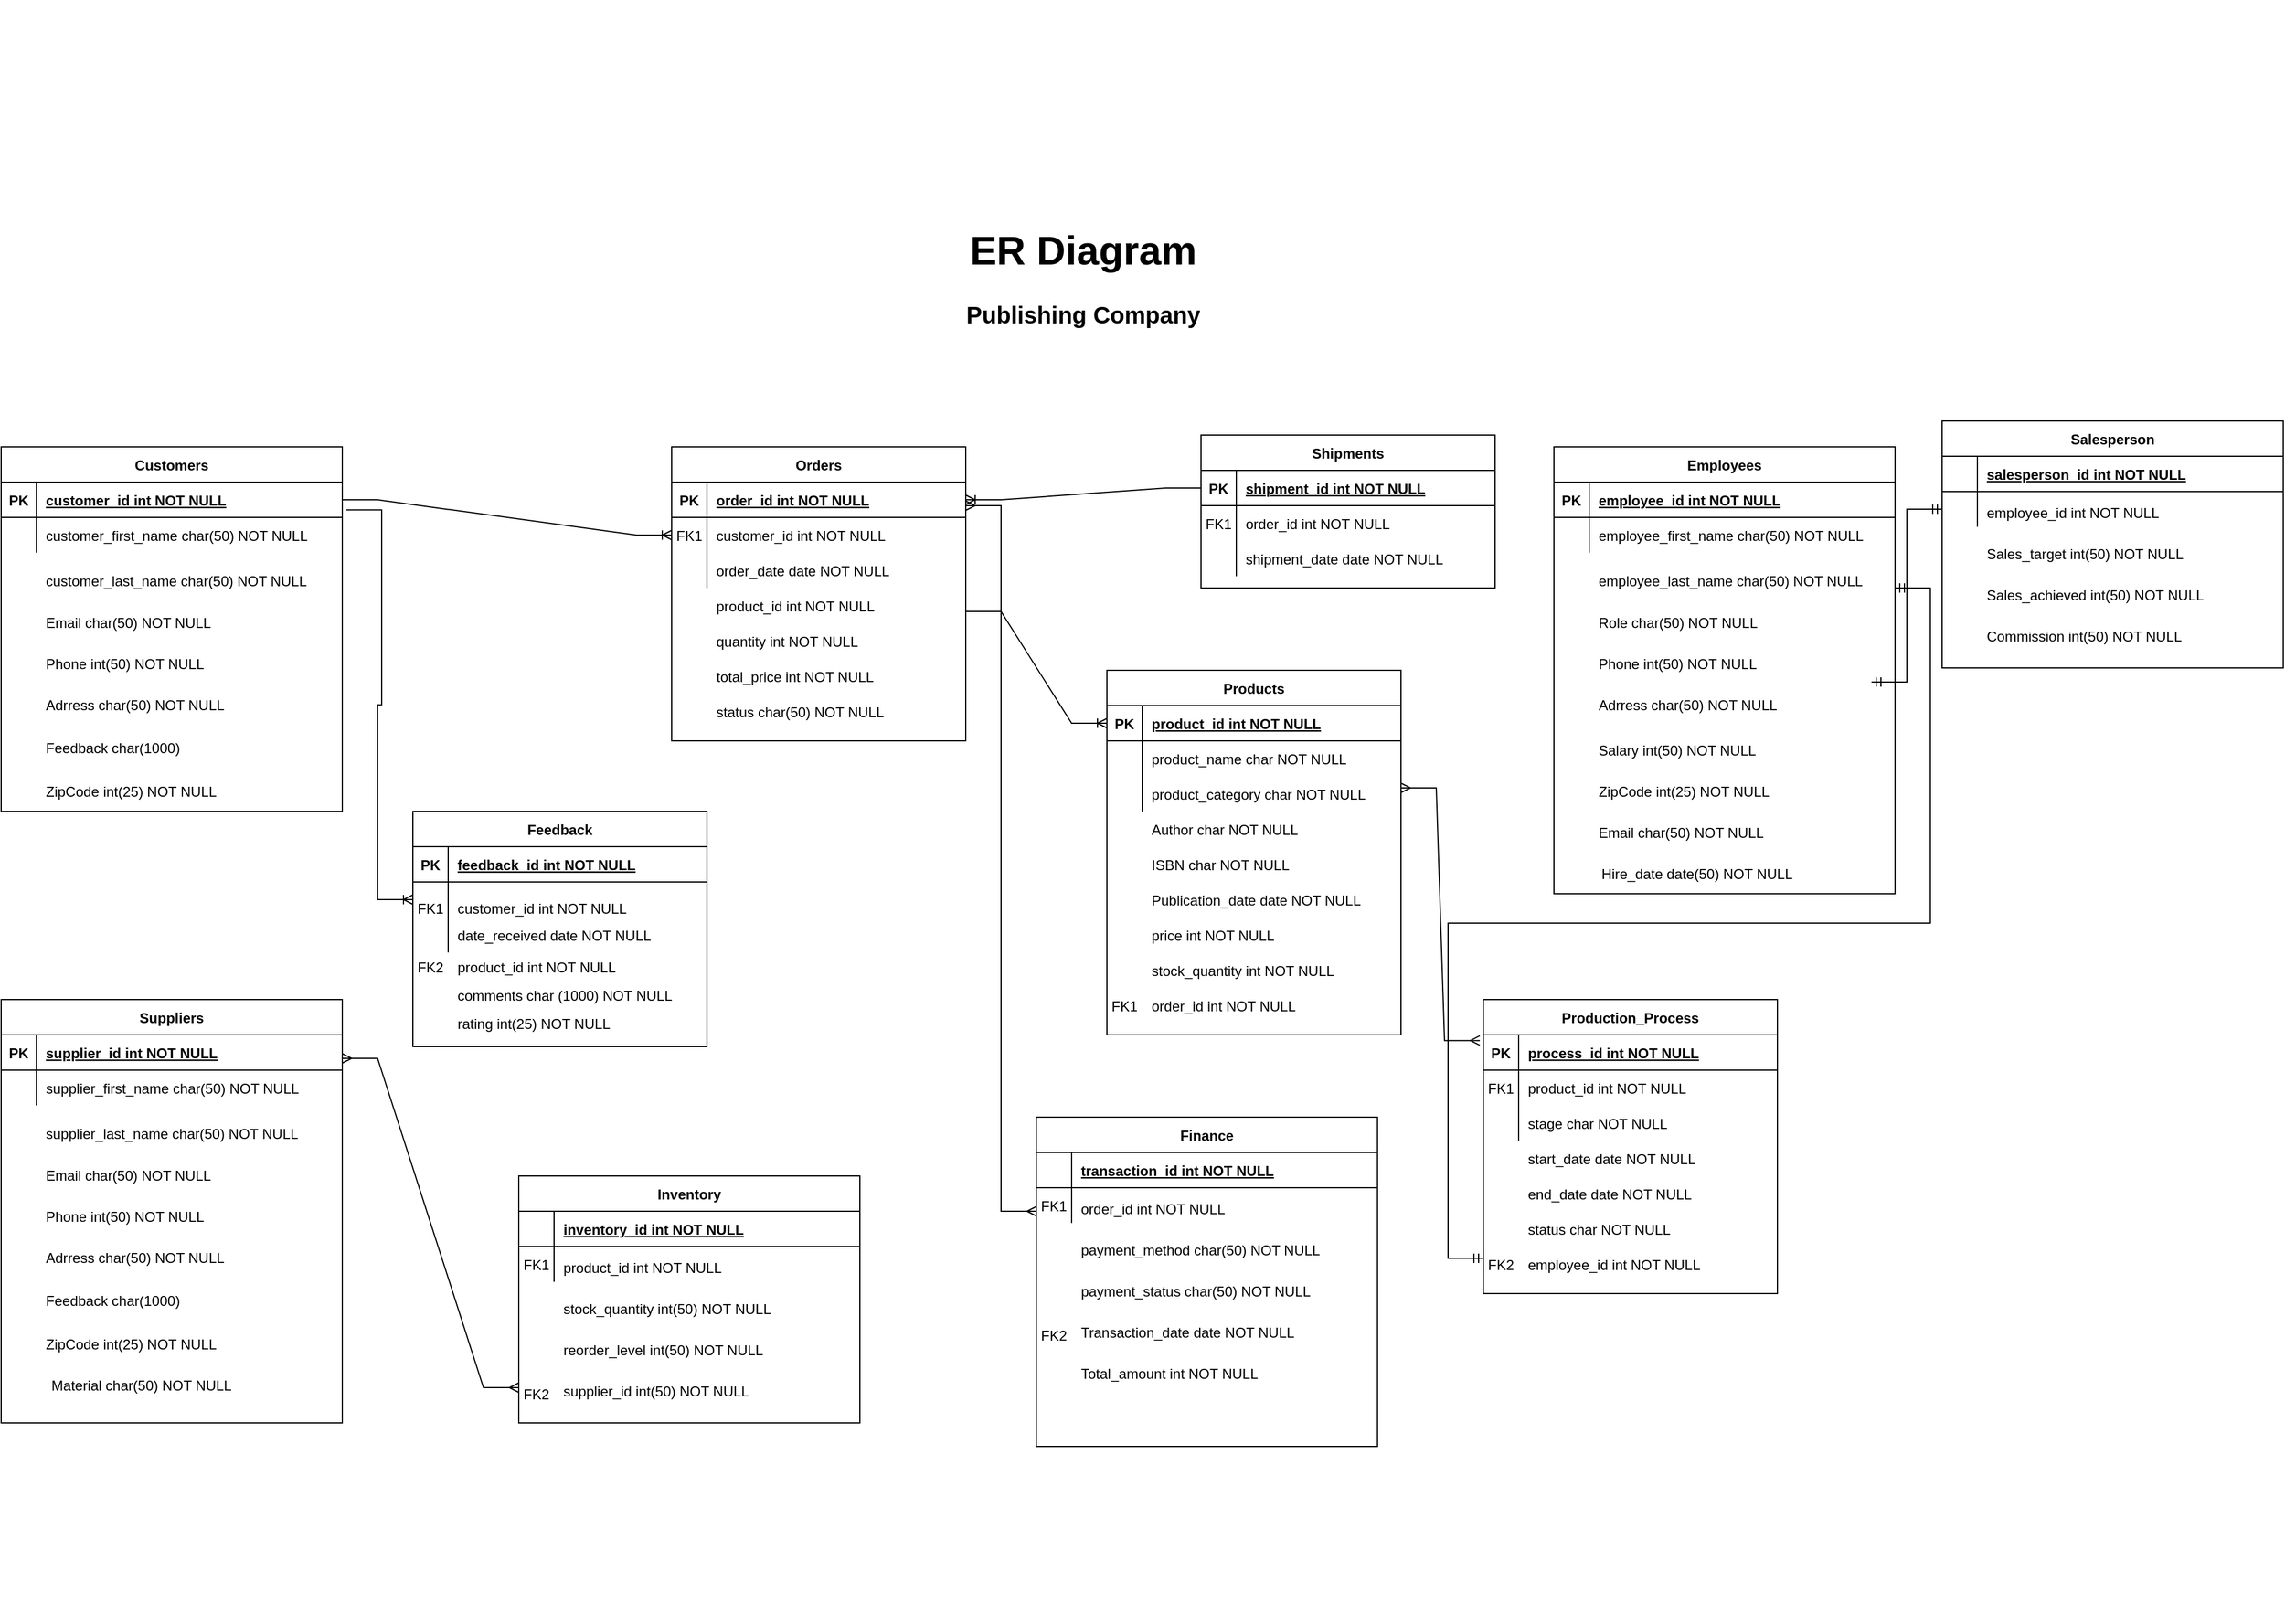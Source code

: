 <mxfile version="21.6.6" type="github">
  <diagram id="R2lEEEUBdFMjLlhIrx00" name="Page-1">
    <mxGraphModel dx="2643" dy="2060" grid="1" gridSize="10" guides="1" tooltips="1" connect="1" arrows="1" fold="1" page="1" pageScale="1" pageWidth="850" pageHeight="1100" math="0" shadow="0" extFonts="Permanent Marker^https://fonts.googleapis.com/css?family=Permanent+Marker">
      <root>
        <mxCell id="0" />
        <mxCell id="1" parent="0" />
        <mxCell id="C-vyLk0tnHw3VtMMgP7b-13" value="Shipments" style="shape=table;startSize=30;container=1;collapsible=1;childLayout=tableLayout;fixedRows=1;rowLines=0;fontStyle=1;align=center;resizeLast=1;" parent="1" vertex="1">
          <mxGeometry x="640" y="-10" width="250" height="130" as="geometry" />
        </mxCell>
        <mxCell id="C-vyLk0tnHw3VtMMgP7b-14" value="" style="shape=partialRectangle;collapsible=0;dropTarget=0;pointerEvents=0;fillColor=none;points=[[0,0.5],[1,0.5]];portConstraint=eastwest;top=0;left=0;right=0;bottom=1;" parent="C-vyLk0tnHw3VtMMgP7b-13" vertex="1">
          <mxGeometry y="30" width="250" height="30" as="geometry" />
        </mxCell>
        <mxCell id="C-vyLk0tnHw3VtMMgP7b-15" value="PK" style="shape=partialRectangle;overflow=hidden;connectable=0;fillColor=none;top=0;left=0;bottom=0;right=0;fontStyle=1;" parent="C-vyLk0tnHw3VtMMgP7b-14" vertex="1">
          <mxGeometry width="30" height="30" as="geometry">
            <mxRectangle width="30" height="30" as="alternateBounds" />
          </mxGeometry>
        </mxCell>
        <mxCell id="C-vyLk0tnHw3VtMMgP7b-16" value="shipment_id int NOT NULL " style="shape=partialRectangle;overflow=hidden;connectable=0;fillColor=none;top=0;left=0;bottom=0;right=0;align=left;spacingLeft=6;fontStyle=5;" parent="C-vyLk0tnHw3VtMMgP7b-14" vertex="1">
          <mxGeometry x="30" width="220" height="30" as="geometry">
            <mxRectangle width="220" height="30" as="alternateBounds" />
          </mxGeometry>
        </mxCell>
        <mxCell id="C-vyLk0tnHw3VtMMgP7b-17" value="" style="shape=partialRectangle;collapsible=0;dropTarget=0;pointerEvents=0;fillColor=none;points=[[0,0.5],[1,0.5]];portConstraint=eastwest;top=0;left=0;right=0;bottom=0;" parent="C-vyLk0tnHw3VtMMgP7b-13" vertex="1">
          <mxGeometry y="60" width="250" height="30" as="geometry" />
        </mxCell>
        <mxCell id="C-vyLk0tnHw3VtMMgP7b-18" value="FK1" style="shape=partialRectangle;overflow=hidden;connectable=0;fillColor=none;top=0;left=0;bottom=0;right=0;" parent="C-vyLk0tnHw3VtMMgP7b-17" vertex="1">
          <mxGeometry width="30" height="30" as="geometry">
            <mxRectangle width="30" height="30" as="alternateBounds" />
          </mxGeometry>
        </mxCell>
        <mxCell id="C-vyLk0tnHw3VtMMgP7b-19" value="order_id int NOT NULL" style="shape=partialRectangle;overflow=hidden;connectable=0;fillColor=none;top=0;left=0;bottom=0;right=0;align=left;spacingLeft=6;" parent="C-vyLk0tnHw3VtMMgP7b-17" vertex="1">
          <mxGeometry x="30" width="220" height="30" as="geometry">
            <mxRectangle width="220" height="30" as="alternateBounds" />
          </mxGeometry>
        </mxCell>
        <mxCell id="C-vyLk0tnHw3VtMMgP7b-20" value="" style="shape=partialRectangle;collapsible=0;dropTarget=0;pointerEvents=0;fillColor=none;points=[[0,0.5],[1,0.5]];portConstraint=eastwest;top=0;left=0;right=0;bottom=0;" parent="C-vyLk0tnHw3VtMMgP7b-13" vertex="1">
          <mxGeometry y="90" width="250" height="30" as="geometry" />
        </mxCell>
        <mxCell id="C-vyLk0tnHw3VtMMgP7b-21" value="" style="shape=partialRectangle;overflow=hidden;connectable=0;fillColor=none;top=0;left=0;bottom=0;right=0;" parent="C-vyLk0tnHw3VtMMgP7b-20" vertex="1">
          <mxGeometry width="30" height="30" as="geometry">
            <mxRectangle width="30" height="30" as="alternateBounds" />
          </mxGeometry>
        </mxCell>
        <mxCell id="C-vyLk0tnHw3VtMMgP7b-22" value="shipment_date date NOT NULL" style="shape=partialRectangle;overflow=hidden;connectable=0;fillColor=none;top=0;left=0;bottom=0;right=0;align=left;spacingLeft=6;" parent="C-vyLk0tnHw3VtMMgP7b-20" vertex="1">
          <mxGeometry x="30" width="220" height="30" as="geometry">
            <mxRectangle width="220" height="30" as="alternateBounds" />
          </mxGeometry>
        </mxCell>
        <mxCell id="udcwQl4qBCl5VGq3n7zE-30" value="" style="group" vertex="1" connectable="0" parent="1">
          <mxGeometry x="-380" width="290" height="365" as="geometry" />
        </mxCell>
        <mxCell id="C-vyLk0tnHw3VtMMgP7b-23" value="Customers" style="shape=table;startSize=30;container=1;collapsible=1;childLayout=tableLayout;fixedRows=1;rowLines=0;fontStyle=1;align=center;resizeLast=1;" parent="udcwQl4qBCl5VGq3n7zE-30" vertex="1">
          <mxGeometry width="290" height="310" as="geometry" />
        </mxCell>
        <mxCell id="C-vyLk0tnHw3VtMMgP7b-24" value="" style="shape=partialRectangle;collapsible=0;dropTarget=0;pointerEvents=0;fillColor=none;points=[[0,0.5],[1,0.5]];portConstraint=eastwest;top=0;left=0;right=0;bottom=1;" parent="C-vyLk0tnHw3VtMMgP7b-23" vertex="1">
          <mxGeometry y="30" width="290" height="30" as="geometry" />
        </mxCell>
        <mxCell id="C-vyLk0tnHw3VtMMgP7b-25" value="PK" style="shape=partialRectangle;overflow=hidden;connectable=0;fillColor=none;top=0;left=0;bottom=0;right=0;fontStyle=1;" parent="C-vyLk0tnHw3VtMMgP7b-24" vertex="1">
          <mxGeometry width="30" height="30" as="geometry">
            <mxRectangle width="30" height="30" as="alternateBounds" />
          </mxGeometry>
        </mxCell>
        <mxCell id="C-vyLk0tnHw3VtMMgP7b-26" value="customer_id int NOT NULL " style="shape=partialRectangle;overflow=hidden;connectable=0;fillColor=none;top=0;left=0;bottom=0;right=0;align=left;spacingLeft=6;fontStyle=5;" parent="C-vyLk0tnHw3VtMMgP7b-24" vertex="1">
          <mxGeometry x="30" width="260" height="30" as="geometry">
            <mxRectangle width="260" height="30" as="alternateBounds" />
          </mxGeometry>
        </mxCell>
        <mxCell id="C-vyLk0tnHw3VtMMgP7b-27" value="" style="shape=partialRectangle;collapsible=0;dropTarget=0;pointerEvents=0;fillColor=none;points=[[0,0.5],[1,0.5]];portConstraint=eastwest;top=0;left=0;right=0;bottom=0;" parent="C-vyLk0tnHw3VtMMgP7b-23" vertex="1">
          <mxGeometry y="60" width="290" height="30" as="geometry" />
        </mxCell>
        <mxCell id="C-vyLk0tnHw3VtMMgP7b-28" value="" style="shape=partialRectangle;overflow=hidden;connectable=0;fillColor=none;top=0;left=0;bottom=0;right=0;" parent="C-vyLk0tnHw3VtMMgP7b-27" vertex="1">
          <mxGeometry width="30" height="30" as="geometry">
            <mxRectangle width="30" height="30" as="alternateBounds" />
          </mxGeometry>
        </mxCell>
        <mxCell id="C-vyLk0tnHw3VtMMgP7b-29" value="customer_first_name char(50) NOT NULL" style="shape=partialRectangle;overflow=hidden;connectable=0;fillColor=none;top=0;left=0;bottom=0;right=0;align=left;spacingLeft=6;" parent="C-vyLk0tnHw3VtMMgP7b-27" vertex="1">
          <mxGeometry x="30" width="260" height="30" as="geometry">
            <mxRectangle width="260" height="30" as="alternateBounds" />
          </mxGeometry>
        </mxCell>
        <mxCell id="udcwQl4qBCl5VGq3n7zE-39" value="" style="group" vertex="1" connectable="0" parent="udcwQl4qBCl5VGq3n7zE-30">
          <mxGeometry x="30" y="96.21" width="255.2" height="268.79" as="geometry" />
        </mxCell>
        <mxCell id="udcwQl4qBCl5VGq3n7zE-11" value="customer_last_name char(50) NOT NULL" style="shape=partialRectangle;overflow=hidden;connectable=0;fillColor=none;top=0;left=0;bottom=0;right=0;align=left;spacingLeft=6;" vertex="1" parent="udcwQl4qBCl5VGq3n7zE-39">
          <mxGeometry width="255.2" height="35.027" as="geometry">
            <mxRectangle width="220" height="30" as="alternateBounds" />
          </mxGeometry>
        </mxCell>
        <mxCell id="udcwQl4qBCl5VGq3n7zE-12" value="Email char(50) NOT NULL" style="shape=partialRectangle;overflow=hidden;connectable=0;fillColor=none;top=0;left=0;bottom=0;right=0;align=left;spacingLeft=6;" vertex="1" parent="udcwQl4qBCl5VGq3n7zE-39">
          <mxGeometry y="35.029" width="255.2" height="35.027" as="geometry">
            <mxRectangle width="220" height="30" as="alternateBounds" />
          </mxGeometry>
        </mxCell>
        <mxCell id="udcwQl4qBCl5VGq3n7zE-13" value="Phone int(50) NOT NULL" style="shape=partialRectangle;overflow=hidden;connectable=0;fillColor=none;top=0;left=0;bottom=0;right=0;align=left;spacingLeft=6;" vertex="1" parent="udcwQl4qBCl5VGq3n7zE-39">
          <mxGeometry y="70.058" width="255.2" height="35.027" as="geometry">
            <mxRectangle width="220" height="30" as="alternateBounds" />
          </mxGeometry>
        </mxCell>
        <mxCell id="udcwQl4qBCl5VGq3n7zE-14" value="Adrress char(50) NOT NULL" style="shape=partialRectangle;overflow=hidden;connectable=0;fillColor=none;top=0;left=0;bottom=0;right=0;align=left;spacingLeft=6;" vertex="1" parent="udcwQl4qBCl5VGq3n7zE-39">
          <mxGeometry y="105.085" width="255.2" height="35.027" as="geometry">
            <mxRectangle width="220" height="30" as="alternateBounds" />
          </mxGeometry>
        </mxCell>
        <mxCell id="udcwQl4qBCl5VGq3n7zE-15" value="ZipCode int(25) NOT NULL " style="shape=partialRectangle;overflow=hidden;connectable=0;fillColor=none;top=0;left=0;bottom=0;right=0;align=left;spacingLeft=6;" vertex="1" parent="udcwQl4qBCl5VGq3n7zE-39">
          <mxGeometry y="178.763" width="255.2" height="35.027" as="geometry">
            <mxRectangle width="220" height="30" as="alternateBounds" />
          </mxGeometry>
        </mxCell>
        <mxCell id="udcwQl4qBCl5VGq3n7zE-38" value="Feedback char(1000) " style="shape=partialRectangle;overflow=hidden;connectable=0;fillColor=none;top=0;left=0;bottom=0;right=0;align=left;spacingLeft=6;" vertex="1" parent="udcwQl4qBCl5VGq3n7zE-39">
          <mxGeometry y="140.112" width="255.2" height="38.651" as="geometry">
            <mxRectangle width="220" height="30" as="alternateBounds" />
          </mxGeometry>
        </mxCell>
        <mxCell id="udcwQl4qBCl5VGq3n7zE-40" value="" style="group" vertex="1" connectable="0" parent="1">
          <mxGeometry x="930" y="10" width="290.2" height="950" as="geometry" />
        </mxCell>
        <mxCell id="udcwQl4qBCl5VGq3n7zE-58" value="" style="shape=partialRectangle;overflow=hidden;connectable=0;fillColor=none;top=0;left=0;bottom=0;right=0;align=left;spacingLeft=6;" vertex="1" parent="udcwQl4qBCl5VGq3n7zE-40">
          <mxGeometry x="30" y="380.063" width="255.2" height="35.027" as="geometry">
            <mxRectangle width="220" height="30" as="alternateBounds" />
          </mxGeometry>
        </mxCell>
        <mxCell id="udcwQl4qBCl5VGq3n7zE-116" value="" style="group" vertex="1" connectable="0" parent="udcwQl4qBCl5VGq3n7zE-40">
          <mxGeometry x="10" y="-10" width="290.2" height="380.06" as="geometry" />
        </mxCell>
        <mxCell id="udcwQl4qBCl5VGq3n7zE-41" value="Employees" style="shape=table;startSize=30;container=1;collapsible=1;childLayout=tableLayout;fixedRows=1;rowLines=0;fontStyle=1;align=center;resizeLast=1;" vertex="1" parent="udcwQl4qBCl5VGq3n7zE-116">
          <mxGeometry width="290" height="380" as="geometry" />
        </mxCell>
        <mxCell id="udcwQl4qBCl5VGq3n7zE-42" value="" style="shape=partialRectangle;collapsible=0;dropTarget=0;pointerEvents=0;fillColor=none;points=[[0,0.5],[1,0.5]];portConstraint=eastwest;top=0;left=0;right=0;bottom=1;" vertex="1" parent="udcwQl4qBCl5VGq3n7zE-41">
          <mxGeometry y="30" width="290" height="30" as="geometry" />
        </mxCell>
        <mxCell id="udcwQl4qBCl5VGq3n7zE-43" value="PK" style="shape=partialRectangle;overflow=hidden;connectable=0;fillColor=none;top=0;left=0;bottom=0;right=0;fontStyle=1;" vertex="1" parent="udcwQl4qBCl5VGq3n7zE-42">
          <mxGeometry width="30" height="30" as="geometry">
            <mxRectangle width="30" height="30" as="alternateBounds" />
          </mxGeometry>
        </mxCell>
        <mxCell id="udcwQl4qBCl5VGq3n7zE-44" value="employee_id int NOT NULL " style="shape=partialRectangle;overflow=hidden;connectable=0;fillColor=none;top=0;left=0;bottom=0;right=0;align=left;spacingLeft=6;fontStyle=5;" vertex="1" parent="udcwQl4qBCl5VGq3n7zE-42">
          <mxGeometry x="30" width="260" height="30" as="geometry">
            <mxRectangle width="260" height="30" as="alternateBounds" />
          </mxGeometry>
        </mxCell>
        <mxCell id="udcwQl4qBCl5VGq3n7zE-45" value="" style="shape=partialRectangle;collapsible=0;dropTarget=0;pointerEvents=0;fillColor=none;points=[[0,0.5],[1,0.5]];portConstraint=eastwest;top=0;left=0;right=0;bottom=0;" vertex="1" parent="udcwQl4qBCl5VGq3n7zE-41">
          <mxGeometry y="60" width="290" height="30" as="geometry" />
        </mxCell>
        <mxCell id="udcwQl4qBCl5VGq3n7zE-46" value="" style="shape=partialRectangle;overflow=hidden;connectable=0;fillColor=none;top=0;left=0;bottom=0;right=0;" vertex="1" parent="udcwQl4qBCl5VGq3n7zE-45">
          <mxGeometry width="30" height="30" as="geometry">
            <mxRectangle width="30" height="30" as="alternateBounds" />
          </mxGeometry>
        </mxCell>
        <mxCell id="udcwQl4qBCl5VGq3n7zE-47" value="employee_first_name char(50) NOT NULL" style="shape=partialRectangle;overflow=hidden;connectable=0;fillColor=none;top=0;left=0;bottom=0;right=0;align=left;spacingLeft=6;" vertex="1" parent="udcwQl4qBCl5VGq3n7zE-45">
          <mxGeometry x="30" width="260" height="30" as="geometry">
            <mxRectangle width="260" height="30" as="alternateBounds" />
          </mxGeometry>
        </mxCell>
        <mxCell id="udcwQl4qBCl5VGq3n7zE-48" value="" style="group" vertex="1" connectable="0" parent="udcwQl4qBCl5VGq3n7zE-116">
          <mxGeometry x="30" y="96.21" width="260.2" height="213.79" as="geometry" />
        </mxCell>
        <mxCell id="udcwQl4qBCl5VGq3n7zE-49" value="employee_last_name char(50) NOT NULL" style="shape=partialRectangle;overflow=hidden;connectable=0;fillColor=none;top=0;left=0;bottom=0;right=0;align=left;spacingLeft=6;" vertex="1" parent="udcwQl4qBCl5VGq3n7zE-48">
          <mxGeometry width="255.2" height="35.027" as="geometry">
            <mxRectangle width="220" height="30" as="alternateBounds" />
          </mxGeometry>
        </mxCell>
        <mxCell id="udcwQl4qBCl5VGq3n7zE-50" value="Role char(50) NOT NULL" style="shape=partialRectangle;overflow=hidden;connectable=0;fillColor=none;top=0;left=0;bottom=0;right=0;align=left;spacingLeft=6;" vertex="1" parent="udcwQl4qBCl5VGq3n7zE-48">
          <mxGeometry y="35.029" width="255.2" height="35.027" as="geometry">
            <mxRectangle width="220" height="30" as="alternateBounds" />
          </mxGeometry>
        </mxCell>
        <mxCell id="udcwQl4qBCl5VGq3n7zE-51" value="Phone int(50) NOT NULL" style="shape=partialRectangle;overflow=hidden;connectable=0;fillColor=none;top=0;left=0;bottom=0;right=0;align=left;spacingLeft=6;" vertex="1" parent="udcwQl4qBCl5VGq3n7zE-48">
          <mxGeometry y="70.058" width="255.2" height="35.027" as="geometry">
            <mxRectangle width="220" height="30" as="alternateBounds" />
          </mxGeometry>
        </mxCell>
        <mxCell id="udcwQl4qBCl5VGq3n7zE-52" value="Adrress char(50) NOT NULL" style="shape=partialRectangle;overflow=hidden;connectable=0;fillColor=none;top=0;left=0;bottom=0;right=0;align=left;spacingLeft=6;" vertex="1" parent="udcwQl4qBCl5VGq3n7zE-48">
          <mxGeometry y="105.085" width="255.2" height="35.027" as="geometry">
            <mxRectangle width="220" height="30" as="alternateBounds" />
          </mxGeometry>
        </mxCell>
        <mxCell id="udcwQl4qBCl5VGq3n7zE-53" value="ZipCode int(25) NOT NULL " style="shape=partialRectangle;overflow=hidden;connectable=0;fillColor=none;top=0;left=0;bottom=0;right=0;align=left;spacingLeft=6;" vertex="1" parent="udcwQl4qBCl5VGq3n7zE-48">
          <mxGeometry y="178.763" width="255.2" height="35.027" as="geometry">
            <mxRectangle width="220" height="30" as="alternateBounds" />
          </mxGeometry>
        </mxCell>
        <mxCell id="udcwQl4qBCl5VGq3n7zE-55" value="Salary int(50) NOT NULL" style="shape=partialRectangle;overflow=hidden;connectable=0;fillColor=none;top=0;left=0;bottom=0;right=0;align=left;spacingLeft=6;" vertex="1" parent="udcwQl4qBCl5VGq3n7zE-48">
          <mxGeometry y="143.738" width="255.2" height="35.027" as="geometry">
            <mxRectangle width="220" height="30" as="alternateBounds" />
          </mxGeometry>
        </mxCell>
        <mxCell id="udcwQl4qBCl5VGq3n7zE-56" value="Email char(50) NOT NULL " style="shape=partialRectangle;overflow=hidden;connectable=0;fillColor=none;top=0;left=0;bottom=0;right=0;align=left;spacingLeft=6;" vertex="1" parent="udcwQl4qBCl5VGq3n7zE-116">
          <mxGeometry x="30" y="310.003" width="255.2" height="35.027" as="geometry">
            <mxRectangle width="220" height="30" as="alternateBounds" />
          </mxGeometry>
        </mxCell>
        <mxCell id="udcwQl4qBCl5VGq3n7zE-57" value="Hire_date date(50) NOT NULL " style="shape=partialRectangle;overflow=hidden;connectable=0;fillColor=none;top=0;left=0;bottom=0;right=0;align=left;spacingLeft=6;" vertex="1" parent="udcwQl4qBCl5VGq3n7zE-116">
          <mxGeometry x="32.5" y="345.033" width="255.2" height="35.027" as="geometry">
            <mxRectangle width="220" height="30" as="alternateBounds" />
          </mxGeometry>
        </mxCell>
        <mxCell id="udcwQl4qBCl5VGq3n7zE-119" value="" style="group" vertex="1" connectable="0" parent="udcwQl4qBCl5VGq3n7zE-40">
          <mxGeometry x="-50" y="460" width="280" height="340" as="geometry" />
        </mxCell>
        <mxCell id="udcwQl4qBCl5VGq3n7zE-120" value="Production_Process" style="shape=table;startSize=30;container=1;collapsible=1;childLayout=tableLayout;fixedRows=1;rowLines=0;fontStyle=1;align=center;resizeLast=1;" vertex="1" parent="udcwQl4qBCl5VGq3n7zE-119">
          <mxGeometry width="250" height="250" as="geometry" />
        </mxCell>
        <mxCell id="udcwQl4qBCl5VGq3n7zE-121" value="" style="shape=partialRectangle;collapsible=0;dropTarget=0;pointerEvents=0;fillColor=none;points=[[0,0.5],[1,0.5]];portConstraint=eastwest;top=0;left=0;right=0;bottom=1;" vertex="1" parent="udcwQl4qBCl5VGq3n7zE-120">
          <mxGeometry y="30" width="250" height="30" as="geometry" />
        </mxCell>
        <mxCell id="udcwQl4qBCl5VGq3n7zE-122" value="PK" style="shape=partialRectangle;overflow=hidden;connectable=0;fillColor=none;top=0;left=0;bottom=0;right=0;fontStyle=1;" vertex="1" parent="udcwQl4qBCl5VGq3n7zE-121">
          <mxGeometry width="30" height="30" as="geometry">
            <mxRectangle width="30" height="30" as="alternateBounds" />
          </mxGeometry>
        </mxCell>
        <mxCell id="udcwQl4qBCl5VGq3n7zE-123" value="process_id int NOT NULL " style="shape=partialRectangle;overflow=hidden;connectable=0;fillColor=none;top=0;left=0;bottom=0;right=0;align=left;spacingLeft=6;fontStyle=5;" vertex="1" parent="udcwQl4qBCl5VGq3n7zE-121">
          <mxGeometry x="30" width="220" height="30" as="geometry">
            <mxRectangle width="220" height="30" as="alternateBounds" />
          </mxGeometry>
        </mxCell>
        <mxCell id="udcwQl4qBCl5VGq3n7zE-124" value="" style="shape=partialRectangle;collapsible=0;dropTarget=0;pointerEvents=0;fillColor=none;points=[[0,0.5],[1,0.5]];portConstraint=eastwest;top=0;left=0;right=0;bottom=0;" vertex="1" parent="udcwQl4qBCl5VGq3n7zE-120">
          <mxGeometry y="60" width="250" height="30" as="geometry" />
        </mxCell>
        <mxCell id="udcwQl4qBCl5VGq3n7zE-125" value="" style="shape=partialRectangle;overflow=hidden;connectable=0;fillColor=none;top=0;left=0;bottom=0;right=0;" vertex="1" parent="udcwQl4qBCl5VGq3n7zE-124">
          <mxGeometry width="30" height="30" as="geometry">
            <mxRectangle width="30" height="30" as="alternateBounds" />
          </mxGeometry>
        </mxCell>
        <mxCell id="udcwQl4qBCl5VGq3n7zE-126" value="product_id int NOT NULL" style="shape=partialRectangle;overflow=hidden;connectable=0;fillColor=none;top=0;left=0;bottom=0;right=0;align=left;spacingLeft=6;" vertex="1" parent="udcwQl4qBCl5VGq3n7zE-124">
          <mxGeometry x="30" width="220" height="30" as="geometry">
            <mxRectangle width="220" height="30" as="alternateBounds" />
          </mxGeometry>
        </mxCell>
        <mxCell id="udcwQl4qBCl5VGq3n7zE-127" value="" style="shape=partialRectangle;collapsible=0;dropTarget=0;pointerEvents=0;fillColor=none;points=[[0,0.5],[1,0.5]];portConstraint=eastwest;top=0;left=0;right=0;bottom=0;" vertex="1" parent="udcwQl4qBCl5VGq3n7zE-120">
          <mxGeometry y="90" width="250" height="30" as="geometry" />
        </mxCell>
        <mxCell id="udcwQl4qBCl5VGq3n7zE-128" value="" style="shape=partialRectangle;overflow=hidden;connectable=0;fillColor=none;top=0;left=0;bottom=0;right=0;" vertex="1" parent="udcwQl4qBCl5VGq3n7zE-127">
          <mxGeometry width="30" height="30" as="geometry">
            <mxRectangle width="30" height="30" as="alternateBounds" />
          </mxGeometry>
        </mxCell>
        <mxCell id="udcwQl4qBCl5VGq3n7zE-129" value="" style="shape=partialRectangle;overflow=hidden;connectable=0;fillColor=none;top=0;left=0;bottom=0;right=0;align=left;spacingLeft=6;" vertex="1" parent="udcwQl4qBCl5VGq3n7zE-127">
          <mxGeometry x="30" width="220" height="30" as="geometry">
            <mxRectangle width="220" height="30" as="alternateBounds" />
          </mxGeometry>
        </mxCell>
        <mxCell id="udcwQl4qBCl5VGq3n7zE-130" value="" style="shape=partialRectangle;overflow=hidden;connectable=0;fillColor=none;top=0;left=0;bottom=0;right=0;align=left;spacingLeft=6;" vertex="1" parent="udcwQl4qBCl5VGq3n7zE-119">
          <mxGeometry x="30" y="120" width="220" height="30" as="geometry">
            <mxRectangle width="220" height="30" as="alternateBounds" />
          </mxGeometry>
        </mxCell>
        <mxCell id="udcwQl4qBCl5VGq3n7zE-131" value="" style="shape=partialRectangle;overflow=hidden;connectable=0;fillColor=none;top=0;left=0;bottom=0;right=0;align=left;spacingLeft=6;" vertex="1" parent="udcwQl4qBCl5VGq3n7zE-119">
          <mxGeometry x="30" y="180" width="220" height="30" as="geometry">
            <mxRectangle width="220" height="30" as="alternateBounds" />
          </mxGeometry>
        </mxCell>
        <mxCell id="udcwQl4qBCl5VGq3n7zE-132" value="" style="shape=partialRectangle;overflow=hidden;connectable=0;fillColor=none;top=0;left=0;bottom=0;right=0;align=left;spacingLeft=6;" vertex="1" parent="udcwQl4qBCl5VGq3n7zE-119">
          <mxGeometry x="30" y="150" width="220" height="30" as="geometry">
            <mxRectangle width="220" height="30" as="alternateBounds" />
          </mxGeometry>
        </mxCell>
        <mxCell id="udcwQl4qBCl5VGq3n7zE-133" value="" style="shape=partialRectangle;overflow=hidden;connectable=0;fillColor=none;top=0;left=0;bottom=0;right=0;align=left;spacingLeft=6;" vertex="1" parent="udcwQl4qBCl5VGq3n7zE-119">
          <mxGeometry x="30" y="210" width="220" height="30" as="geometry">
            <mxRectangle width="220" height="30" as="alternateBounds" />
          </mxGeometry>
        </mxCell>
        <mxCell id="udcwQl4qBCl5VGq3n7zE-136" value="stage char NOT NULL" style="shape=partialRectangle;overflow=hidden;connectable=0;fillColor=none;top=0;left=0;bottom=0;right=0;align=left;spacingLeft=6;" vertex="1" parent="udcwQl4qBCl5VGq3n7zE-119">
          <mxGeometry x="30" y="90" width="220" height="30" as="geometry">
            <mxRectangle width="220" height="30" as="alternateBounds" />
          </mxGeometry>
        </mxCell>
        <mxCell id="udcwQl4qBCl5VGq3n7zE-135" value="start_date date NOT NULL" style="shape=partialRectangle;overflow=hidden;connectable=0;fillColor=none;top=0;left=0;bottom=0;right=0;align=left;spacingLeft=6;" vertex="1" parent="udcwQl4qBCl5VGq3n7zE-119">
          <mxGeometry x="30" y="120" width="220" height="30" as="geometry">
            <mxRectangle width="220" height="30" as="alternateBounds" />
          </mxGeometry>
        </mxCell>
        <mxCell id="udcwQl4qBCl5VGq3n7zE-134" value="end_date date NOT NULL" style="shape=partialRectangle;overflow=hidden;connectable=0;fillColor=none;top=0;left=0;bottom=0;right=0;align=left;spacingLeft=6;" vertex="1" parent="udcwQl4qBCl5VGq3n7zE-119">
          <mxGeometry x="30" y="150" width="220" height="30" as="geometry">
            <mxRectangle width="220" height="30" as="alternateBounds" />
          </mxGeometry>
        </mxCell>
        <mxCell id="udcwQl4qBCl5VGq3n7zE-139" value="status char NOT NULL" style="shape=partialRectangle;overflow=hidden;connectable=0;fillColor=none;top=0;left=0;bottom=0;right=0;align=left;spacingLeft=6;" vertex="1" parent="udcwQl4qBCl5VGq3n7zE-119">
          <mxGeometry x="30" y="180" width="220" height="30" as="geometry">
            <mxRectangle width="220" height="30" as="alternateBounds" />
          </mxGeometry>
        </mxCell>
        <mxCell id="udcwQl4qBCl5VGq3n7zE-140" value="employee_id int NOT NULL " style="shape=partialRectangle;overflow=hidden;connectable=0;fillColor=none;top=0;left=0;bottom=0;right=0;align=left;spacingLeft=6;fontStyle=0;" vertex="1" parent="udcwQl4qBCl5VGq3n7zE-119">
          <mxGeometry x="30" y="210" width="220" height="30" as="geometry">
            <mxRectangle width="220" height="30" as="alternateBounds" />
          </mxGeometry>
        </mxCell>
        <mxCell id="udcwQl4qBCl5VGq3n7zE-141" value="FK2" style="shape=partialRectangle;overflow=hidden;connectable=0;fillColor=none;top=0;left=0;bottom=0;right=0;" vertex="1" parent="udcwQl4qBCl5VGq3n7zE-119">
          <mxGeometry y="210" width="30" height="30" as="geometry">
            <mxRectangle width="30" height="30" as="alternateBounds" />
          </mxGeometry>
        </mxCell>
        <mxCell id="udcwQl4qBCl5VGq3n7zE-215" value="FK1" style="shape=partialRectangle;overflow=hidden;connectable=0;fillColor=none;top=0;left=0;bottom=0;right=0;" vertex="1" parent="udcwQl4qBCl5VGq3n7zE-119">
          <mxGeometry y="60" width="30" height="30" as="geometry">
            <mxRectangle width="30" height="30" as="alternateBounds" />
          </mxGeometry>
        </mxCell>
        <mxCell id="udcwQl4qBCl5VGq3n7zE-321" value="" style="edgeStyle=entityRelationEdgeStyle;fontSize=12;html=1;endArrow=ERmandOne;startArrow=ERmandOne;rounded=0;" edge="1" parent="udcwQl4qBCl5VGq3n7zE-40">
          <mxGeometry width="100" height="100" relative="1" as="geometry">
            <mxPoint x="300" y="110" as="sourcePoint" />
            <mxPoint x="-50" y="680" as="targetPoint" />
          </mxGeometry>
        </mxCell>
        <mxCell id="udcwQl4qBCl5VGq3n7zE-66" value="" style="group" vertex="1" connectable="0" parent="1">
          <mxGeometry x="-380" y="470" width="290" height="360" as="geometry" />
        </mxCell>
        <mxCell id="udcwQl4qBCl5VGq3n7zE-67" value="Suppliers" style="shape=table;startSize=30;container=1;collapsible=1;childLayout=tableLayout;fixedRows=1;rowLines=0;fontStyle=1;align=center;resizeLast=1;" vertex="1" parent="udcwQl4qBCl5VGq3n7zE-66">
          <mxGeometry width="290" height="360" as="geometry" />
        </mxCell>
        <mxCell id="udcwQl4qBCl5VGq3n7zE-68" value="" style="shape=partialRectangle;collapsible=0;dropTarget=0;pointerEvents=0;fillColor=none;points=[[0,0.5],[1,0.5]];portConstraint=eastwest;top=0;left=0;right=0;bottom=1;" vertex="1" parent="udcwQl4qBCl5VGq3n7zE-67">
          <mxGeometry y="30" width="290" height="30" as="geometry" />
        </mxCell>
        <mxCell id="udcwQl4qBCl5VGq3n7zE-69" value="PK" style="shape=partialRectangle;overflow=hidden;connectable=0;fillColor=none;top=0;left=0;bottom=0;right=0;fontStyle=1;" vertex="1" parent="udcwQl4qBCl5VGq3n7zE-68">
          <mxGeometry width="30" height="30" as="geometry">
            <mxRectangle width="30" height="30" as="alternateBounds" />
          </mxGeometry>
        </mxCell>
        <mxCell id="udcwQl4qBCl5VGq3n7zE-70" value="supplier_id int NOT NULL " style="shape=partialRectangle;overflow=hidden;connectable=0;fillColor=none;top=0;left=0;bottom=0;right=0;align=left;spacingLeft=6;fontStyle=5;" vertex="1" parent="udcwQl4qBCl5VGq3n7zE-68">
          <mxGeometry x="30" width="260" height="30" as="geometry">
            <mxRectangle width="260" height="30" as="alternateBounds" />
          </mxGeometry>
        </mxCell>
        <mxCell id="udcwQl4qBCl5VGq3n7zE-71" value="" style="shape=partialRectangle;collapsible=0;dropTarget=0;pointerEvents=0;fillColor=none;points=[[0,0.5],[1,0.5]];portConstraint=eastwest;top=0;left=0;right=0;bottom=0;" vertex="1" parent="udcwQl4qBCl5VGq3n7zE-67">
          <mxGeometry y="60" width="290" height="30" as="geometry" />
        </mxCell>
        <mxCell id="udcwQl4qBCl5VGq3n7zE-72" value="" style="shape=partialRectangle;overflow=hidden;connectable=0;fillColor=none;top=0;left=0;bottom=0;right=0;" vertex="1" parent="udcwQl4qBCl5VGq3n7zE-71">
          <mxGeometry width="30" height="30" as="geometry">
            <mxRectangle width="30" height="30" as="alternateBounds" />
          </mxGeometry>
        </mxCell>
        <mxCell id="udcwQl4qBCl5VGq3n7zE-73" value="supplier_first_name char(50) NOT NULL" style="shape=partialRectangle;overflow=hidden;connectable=0;fillColor=none;top=0;left=0;bottom=0;right=0;align=left;spacingLeft=6;" vertex="1" parent="udcwQl4qBCl5VGq3n7zE-71">
          <mxGeometry x="30" width="260" height="30" as="geometry">
            <mxRectangle width="260" height="30" as="alternateBounds" />
          </mxGeometry>
        </mxCell>
        <mxCell id="udcwQl4qBCl5VGq3n7zE-74" value="" style="group" vertex="1" connectable="0" parent="udcwQl4qBCl5VGq3n7zE-66">
          <mxGeometry x="30" y="96.21" width="255.2" height="213.79" as="geometry" />
        </mxCell>
        <mxCell id="udcwQl4qBCl5VGq3n7zE-75" value="supplier_last_name char(50) NOT NULL" style="shape=partialRectangle;overflow=hidden;connectable=0;fillColor=none;top=0;left=0;bottom=0;right=0;align=left;spacingLeft=6;" vertex="1" parent="udcwQl4qBCl5VGq3n7zE-74">
          <mxGeometry width="255.2" height="35.027" as="geometry">
            <mxRectangle width="220" height="30" as="alternateBounds" />
          </mxGeometry>
        </mxCell>
        <mxCell id="udcwQl4qBCl5VGq3n7zE-76" value="Email char(50) NOT NULL" style="shape=partialRectangle;overflow=hidden;connectable=0;fillColor=none;top=0;left=0;bottom=0;right=0;align=left;spacingLeft=6;" vertex="1" parent="udcwQl4qBCl5VGq3n7zE-74">
          <mxGeometry y="35.029" width="255.2" height="35.027" as="geometry">
            <mxRectangle width="220" height="30" as="alternateBounds" />
          </mxGeometry>
        </mxCell>
        <mxCell id="udcwQl4qBCl5VGq3n7zE-77" value="Phone int(50) NOT NULL" style="shape=partialRectangle;overflow=hidden;connectable=0;fillColor=none;top=0;left=0;bottom=0;right=0;align=left;spacingLeft=6;" vertex="1" parent="udcwQl4qBCl5VGq3n7zE-74">
          <mxGeometry y="70.058" width="255.2" height="35.027" as="geometry">
            <mxRectangle width="220" height="30" as="alternateBounds" />
          </mxGeometry>
        </mxCell>
        <mxCell id="udcwQl4qBCl5VGq3n7zE-78" value="Adrress char(50) NOT NULL" style="shape=partialRectangle;overflow=hidden;connectable=0;fillColor=none;top=0;left=0;bottom=0;right=0;align=left;spacingLeft=6;" vertex="1" parent="udcwQl4qBCl5VGq3n7zE-74">
          <mxGeometry y="105.085" width="255.2" height="35.027" as="geometry">
            <mxRectangle width="220" height="30" as="alternateBounds" />
          </mxGeometry>
        </mxCell>
        <mxCell id="udcwQl4qBCl5VGq3n7zE-79" value="ZipCode int(25) NOT NULL " style="shape=partialRectangle;overflow=hidden;connectable=0;fillColor=none;top=0;left=0;bottom=0;right=0;align=left;spacingLeft=6;" vertex="1" parent="udcwQl4qBCl5VGq3n7zE-74">
          <mxGeometry y="178.763" width="255.2" height="35.027" as="geometry">
            <mxRectangle width="220" height="30" as="alternateBounds" />
          </mxGeometry>
        </mxCell>
        <mxCell id="udcwQl4qBCl5VGq3n7zE-80" value="Feedback char(1000) " style="shape=partialRectangle;overflow=hidden;connectable=0;fillColor=none;top=0;left=0;bottom=0;right=0;align=left;spacingLeft=6;" vertex="1" parent="udcwQl4qBCl5VGq3n7zE-74">
          <mxGeometry y="140.112" width="255.2" height="38.651" as="geometry">
            <mxRectangle width="220" height="30" as="alternateBounds" />
          </mxGeometry>
        </mxCell>
        <mxCell id="udcwQl4qBCl5VGq3n7zE-81" value="Material char(50) NOT NULL " style="shape=partialRectangle;overflow=hidden;connectable=0;fillColor=none;top=0;left=0;bottom=0;right=0;align=left;spacingLeft=6;" vertex="1" parent="udcwQl4qBCl5VGq3n7zE-66">
          <mxGeometry x="34.8" y="310.003" width="255.2" height="35.027" as="geometry">
            <mxRectangle width="220" height="30" as="alternateBounds" />
          </mxGeometry>
        </mxCell>
        <mxCell id="udcwQl4qBCl5VGq3n7zE-96" value="" style="group" vertex="1" connectable="0" parent="1">
          <mxGeometry x="-30" y="310" width="289" height="200" as="geometry" />
        </mxCell>
        <mxCell id="udcwQl4qBCl5VGq3n7zE-92" value="customer_id int NOT NULL" style="shape=partialRectangle;overflow=hidden;connectable=0;fillColor=none;top=0;left=0;bottom=0;right=0;align=left;spacingLeft=6;" vertex="1" parent="udcwQl4qBCl5VGq3n7zE-96">
          <mxGeometry x="30" y="70" width="220" height="24" as="geometry">
            <mxRectangle width="220" height="30" as="alternateBounds" />
          </mxGeometry>
        </mxCell>
        <mxCell id="udcwQl4qBCl5VGq3n7zE-142" value="FK2" style="shape=partialRectangle;overflow=hidden;connectable=0;fillColor=none;top=0;left=0;bottom=0;right=0;" vertex="1" parent="udcwQl4qBCl5VGq3n7zE-96">
          <mxGeometry y="117" width="30" height="30" as="geometry">
            <mxRectangle width="30" height="30" as="alternateBounds" />
          </mxGeometry>
        </mxCell>
        <mxCell id="udcwQl4qBCl5VGq3n7zE-87" value="FK1" style="shape=partialRectangle;overflow=hidden;connectable=0;fillColor=none;top=0;left=0;bottom=0;right=0;" vertex="1" parent="udcwQl4qBCl5VGq3n7zE-96">
          <mxGeometry y="67" width="30" height="30" as="geometry">
            <mxRectangle width="30" height="30" as="alternateBounds" />
          </mxGeometry>
        </mxCell>
        <mxCell id="udcwQl4qBCl5VGq3n7zE-159" value="" style="group" vertex="1" connectable="0" parent="udcwQl4qBCl5VGq3n7zE-96">
          <mxGeometry width="289" height="200" as="geometry" />
        </mxCell>
        <mxCell id="udcwQl4qBCl5VGq3n7zE-82" value="Feedback" style="shape=table;startSize=30;container=1;collapsible=1;childLayout=tableLayout;fixedRows=1;rowLines=0;fontStyle=1;align=center;resizeLast=1;" vertex="1" parent="udcwQl4qBCl5VGq3n7zE-159">
          <mxGeometry width="250" height="200" as="geometry" />
        </mxCell>
        <mxCell id="udcwQl4qBCl5VGq3n7zE-83" value="" style="shape=partialRectangle;collapsible=0;dropTarget=0;pointerEvents=0;fillColor=none;points=[[0,0.5],[1,0.5]];portConstraint=eastwest;top=0;left=0;right=0;bottom=1;" vertex="1" parent="udcwQl4qBCl5VGq3n7zE-82">
          <mxGeometry y="30" width="250" height="30" as="geometry" />
        </mxCell>
        <mxCell id="udcwQl4qBCl5VGq3n7zE-84" value="PK" style="shape=partialRectangle;overflow=hidden;connectable=0;fillColor=none;top=0;left=0;bottom=0;right=0;fontStyle=1;" vertex="1" parent="udcwQl4qBCl5VGq3n7zE-83">
          <mxGeometry width="30" height="30" as="geometry">
            <mxRectangle width="30" height="30" as="alternateBounds" />
          </mxGeometry>
        </mxCell>
        <mxCell id="udcwQl4qBCl5VGq3n7zE-85" value="feedback_id int NOT NULL" style="shape=partialRectangle;overflow=hidden;connectable=0;fillColor=none;top=0;left=0;bottom=0;right=0;align=left;spacingLeft=6;fontStyle=5;" vertex="1" parent="udcwQl4qBCl5VGq3n7zE-83">
          <mxGeometry x="30" width="220" height="30" as="geometry">
            <mxRectangle width="220" height="30" as="alternateBounds" />
          </mxGeometry>
        </mxCell>
        <mxCell id="udcwQl4qBCl5VGq3n7zE-86" value="" style="shape=partialRectangle;collapsible=0;dropTarget=0;pointerEvents=0;fillColor=none;points=[[0,0.5],[1,0.5]];portConstraint=eastwest;top=0;left=0;right=0;bottom=0;" vertex="1" parent="udcwQl4qBCl5VGq3n7zE-82">
          <mxGeometry y="60" width="250" height="30" as="geometry" />
        </mxCell>
        <mxCell id="udcwQl4qBCl5VGq3n7zE-88" value="" style="shape=partialRectangle;overflow=hidden;connectable=0;fillColor=none;top=0;left=0;bottom=0;right=0;align=left;spacingLeft=6;" vertex="1" parent="udcwQl4qBCl5VGq3n7zE-86">
          <mxGeometry width="250" height="30" as="geometry">
            <mxRectangle width="250" height="30" as="alternateBounds" />
          </mxGeometry>
        </mxCell>
        <mxCell id="udcwQl4qBCl5VGq3n7zE-89" value="" style="shape=partialRectangle;collapsible=0;dropTarget=0;pointerEvents=0;fillColor=none;points=[[0,0.5],[1,0.5]];portConstraint=eastwest;top=0;left=0;right=0;bottom=0;" vertex="1" parent="udcwQl4qBCl5VGq3n7zE-82">
          <mxGeometry y="90" width="250" height="30" as="geometry" />
        </mxCell>
        <mxCell id="udcwQl4qBCl5VGq3n7zE-90" value="" style="shape=partialRectangle;overflow=hidden;connectable=0;fillColor=none;top=0;left=0;bottom=0;right=0;" vertex="1" parent="udcwQl4qBCl5VGq3n7zE-89">
          <mxGeometry width="30" height="30" as="geometry">
            <mxRectangle width="30" height="30" as="alternateBounds" />
          </mxGeometry>
        </mxCell>
        <mxCell id="udcwQl4qBCl5VGq3n7zE-91" value="date_received date NOT NULL" style="shape=partialRectangle;overflow=hidden;connectable=0;fillColor=none;top=0;left=0;bottom=0;right=0;align=left;spacingLeft=6;" vertex="1" parent="udcwQl4qBCl5VGq3n7zE-89">
          <mxGeometry x="30" width="220" height="30" as="geometry">
            <mxRectangle width="220" height="30" as="alternateBounds" />
          </mxGeometry>
        </mxCell>
        <mxCell id="udcwQl4qBCl5VGq3n7zE-93" value="comments char (1000) NOT NULL" style="shape=partialRectangle;overflow=hidden;connectable=0;fillColor=none;top=0;left=0;bottom=0;right=0;align=left;spacingLeft=6;" vertex="1" parent="udcwQl4qBCl5VGq3n7zE-159">
          <mxGeometry x="30" y="144" width="220" height="24" as="geometry">
            <mxRectangle width="220" height="30" as="alternateBounds" />
          </mxGeometry>
        </mxCell>
        <mxCell id="udcwQl4qBCl5VGq3n7zE-94" value="rating int(25) NOT NULL" style="shape=partialRectangle;overflow=hidden;connectable=0;fillColor=none;top=0;left=0;bottom=0;right=0;align=left;spacingLeft=6;" vertex="1" parent="udcwQl4qBCl5VGq3n7zE-159">
          <mxGeometry x="30" y="168" width="220" height="24" as="geometry">
            <mxRectangle width="220" height="30" as="alternateBounds" />
          </mxGeometry>
        </mxCell>
        <mxCell id="udcwQl4qBCl5VGq3n7zE-95" value="product_id int NOT NULL" style="shape=partialRectangle;overflow=hidden;connectable=0;fillColor=none;top=0;left=0;bottom=0;right=0;align=left;spacingLeft=6;" vertex="1" parent="udcwQl4qBCl5VGq3n7zE-159">
          <mxGeometry x="30" y="120" width="220" height="24" as="geometry">
            <mxRectangle width="220" height="30" as="alternateBounds" />
          </mxGeometry>
        </mxCell>
        <mxCell id="udcwQl4qBCl5VGq3n7zE-97" value="" style="group" vertex="1" connectable="0" parent="1">
          <mxGeometry x="190" width="250" height="250" as="geometry" />
        </mxCell>
        <mxCell id="C-vyLk0tnHw3VtMMgP7b-2" value="Orders" style="shape=table;startSize=30;container=1;collapsible=1;childLayout=tableLayout;fixedRows=1;rowLines=0;fontStyle=1;align=center;resizeLast=1;" parent="udcwQl4qBCl5VGq3n7zE-97" vertex="1">
          <mxGeometry width="250" height="250" as="geometry" />
        </mxCell>
        <mxCell id="C-vyLk0tnHw3VtMMgP7b-3" value="" style="shape=partialRectangle;collapsible=0;dropTarget=0;pointerEvents=0;fillColor=none;points=[[0,0.5],[1,0.5]];portConstraint=eastwest;top=0;left=0;right=0;bottom=1;" parent="C-vyLk0tnHw3VtMMgP7b-2" vertex="1">
          <mxGeometry y="30" width="250" height="30" as="geometry" />
        </mxCell>
        <mxCell id="C-vyLk0tnHw3VtMMgP7b-4" value="PK" style="shape=partialRectangle;overflow=hidden;connectable=0;fillColor=none;top=0;left=0;bottom=0;right=0;fontStyle=1;" parent="C-vyLk0tnHw3VtMMgP7b-3" vertex="1">
          <mxGeometry width="30" height="30" as="geometry">
            <mxRectangle width="30" height="30" as="alternateBounds" />
          </mxGeometry>
        </mxCell>
        <mxCell id="C-vyLk0tnHw3VtMMgP7b-5" value="order_id int NOT NULL " style="shape=partialRectangle;overflow=hidden;connectable=0;fillColor=none;top=0;left=0;bottom=0;right=0;align=left;spacingLeft=6;fontStyle=5;" parent="C-vyLk0tnHw3VtMMgP7b-3" vertex="1">
          <mxGeometry x="30" width="220" height="30" as="geometry">
            <mxRectangle width="220" height="30" as="alternateBounds" />
          </mxGeometry>
        </mxCell>
        <mxCell id="C-vyLk0tnHw3VtMMgP7b-6" value="" style="shape=partialRectangle;collapsible=0;dropTarget=0;pointerEvents=0;fillColor=none;points=[[0,0.5],[1,0.5]];portConstraint=eastwest;top=0;left=0;right=0;bottom=0;" parent="C-vyLk0tnHw3VtMMgP7b-2" vertex="1">
          <mxGeometry y="60" width="250" height="30" as="geometry" />
        </mxCell>
        <mxCell id="C-vyLk0tnHw3VtMMgP7b-7" value="FK1" style="shape=partialRectangle;overflow=hidden;connectable=0;fillColor=none;top=0;left=0;bottom=0;right=0;" parent="C-vyLk0tnHw3VtMMgP7b-6" vertex="1">
          <mxGeometry width="30" height="30" as="geometry">
            <mxRectangle width="30" height="30" as="alternateBounds" />
          </mxGeometry>
        </mxCell>
        <mxCell id="C-vyLk0tnHw3VtMMgP7b-8" value="customer_id int NOT NULL" style="shape=partialRectangle;overflow=hidden;connectable=0;fillColor=none;top=0;left=0;bottom=0;right=0;align=left;spacingLeft=6;" parent="C-vyLk0tnHw3VtMMgP7b-6" vertex="1">
          <mxGeometry x="30" width="220" height="30" as="geometry">
            <mxRectangle width="220" height="30" as="alternateBounds" />
          </mxGeometry>
        </mxCell>
        <mxCell id="C-vyLk0tnHw3VtMMgP7b-9" value="" style="shape=partialRectangle;collapsible=0;dropTarget=0;pointerEvents=0;fillColor=none;points=[[0,0.5],[1,0.5]];portConstraint=eastwest;top=0;left=0;right=0;bottom=0;" parent="C-vyLk0tnHw3VtMMgP7b-2" vertex="1">
          <mxGeometry y="90" width="250" height="30" as="geometry" />
        </mxCell>
        <mxCell id="C-vyLk0tnHw3VtMMgP7b-10" value="" style="shape=partialRectangle;overflow=hidden;connectable=0;fillColor=none;top=0;left=0;bottom=0;right=0;" parent="C-vyLk0tnHw3VtMMgP7b-9" vertex="1">
          <mxGeometry width="30" height="30" as="geometry">
            <mxRectangle width="30" height="30" as="alternateBounds" />
          </mxGeometry>
        </mxCell>
        <mxCell id="C-vyLk0tnHw3VtMMgP7b-11" value="order_date date NOT NULL" style="shape=partialRectangle;overflow=hidden;connectable=0;fillColor=none;top=0;left=0;bottom=0;right=0;align=left;spacingLeft=6;" parent="C-vyLk0tnHw3VtMMgP7b-9" vertex="1">
          <mxGeometry x="30" width="220" height="30" as="geometry">
            <mxRectangle width="220" height="30" as="alternateBounds" />
          </mxGeometry>
        </mxCell>
        <mxCell id="udcwQl4qBCl5VGq3n7zE-59" value="product_id int NOT NULL" style="shape=partialRectangle;overflow=hidden;connectable=0;fillColor=none;top=0;left=0;bottom=0;right=0;align=left;spacingLeft=6;" vertex="1" parent="udcwQl4qBCl5VGq3n7zE-97">
          <mxGeometry x="30" y="120" width="170" height="30" as="geometry">
            <mxRectangle width="220" height="30" as="alternateBounds" />
          </mxGeometry>
        </mxCell>
        <mxCell id="udcwQl4qBCl5VGq3n7zE-60" value="total_price int NOT NULL" style="shape=partialRectangle;overflow=hidden;connectable=0;fillColor=none;top=0;left=0;bottom=0;right=0;align=left;spacingLeft=6;" vertex="1" parent="udcwQl4qBCl5VGq3n7zE-97">
          <mxGeometry x="30" y="180" width="220" height="30" as="geometry">
            <mxRectangle width="220" height="30" as="alternateBounds" />
          </mxGeometry>
        </mxCell>
        <mxCell id="udcwQl4qBCl5VGq3n7zE-63" value="quantity int NOT NULL" style="shape=partialRectangle;overflow=hidden;connectable=0;fillColor=none;top=0;left=0;bottom=0;right=0;align=left;spacingLeft=6;" vertex="1" parent="udcwQl4qBCl5VGq3n7zE-97">
          <mxGeometry x="30" y="150" width="220" height="30" as="geometry">
            <mxRectangle width="220" height="30" as="alternateBounds" />
          </mxGeometry>
        </mxCell>
        <mxCell id="udcwQl4qBCl5VGq3n7zE-65" value="status char(50) NOT NULL" style="shape=partialRectangle;overflow=hidden;connectable=0;fillColor=none;top=0;left=0;bottom=0;right=0;align=left;spacingLeft=6;" vertex="1" parent="udcwQl4qBCl5VGq3n7zE-97">
          <mxGeometry x="30" y="210" width="220" height="30" as="geometry">
            <mxRectangle width="220" height="30" as="alternateBounds" />
          </mxGeometry>
        </mxCell>
        <mxCell id="udcwQl4qBCl5VGq3n7zE-98" value="" style="group" vertex="1" connectable="0" parent="1">
          <mxGeometry x="1170" y="-380" width="390.2" height="738" as="geometry" />
        </mxCell>
        <mxCell id="udcwQl4qBCl5VGq3n7zE-115" value="" style="shape=partialRectangle;overflow=hidden;connectable=0;fillColor=none;top=0;left=0;bottom=0;right=0;align=left;spacingLeft=6;" vertex="1" parent="udcwQl4qBCl5VGq3n7zE-98">
          <mxGeometry x="30" y="380.063" width="255.2" height="35.027" as="geometry">
            <mxRectangle width="220" height="30" as="alternateBounds" />
          </mxGeometry>
        </mxCell>
        <mxCell id="udcwQl4qBCl5VGq3n7zE-117" value="" style="group" vertex="1" connectable="0" parent="udcwQl4qBCl5VGq3n7zE-98">
          <mxGeometry x="100" y="358" width="290.2" height="380" as="geometry" />
        </mxCell>
        <mxCell id="udcwQl4qBCl5VGq3n7zE-99" value="Salesperson" style="shape=table;startSize=30;container=1;collapsible=1;childLayout=tableLayout;fixedRows=1;rowLines=0;fontStyle=1;align=center;resizeLast=1;" vertex="1" parent="udcwQl4qBCl5VGq3n7zE-117">
          <mxGeometry width="290" height="210" as="geometry" />
        </mxCell>
        <mxCell id="udcwQl4qBCl5VGq3n7zE-100" value="" style="shape=partialRectangle;collapsible=0;dropTarget=0;pointerEvents=0;fillColor=none;points=[[0,0.5],[1,0.5]];portConstraint=eastwest;top=0;left=0;right=0;bottom=1;" vertex="1" parent="udcwQl4qBCl5VGq3n7zE-99">
          <mxGeometry y="30" width="290" height="30" as="geometry" />
        </mxCell>
        <mxCell id="udcwQl4qBCl5VGq3n7zE-101" value="" style="shape=partialRectangle;overflow=hidden;connectable=0;fillColor=none;top=0;left=0;bottom=0;right=0;fontStyle=1;" vertex="1" parent="udcwQl4qBCl5VGq3n7zE-100">
          <mxGeometry width="30" height="30" as="geometry">
            <mxRectangle width="30" height="30" as="alternateBounds" />
          </mxGeometry>
        </mxCell>
        <mxCell id="udcwQl4qBCl5VGq3n7zE-102" value="salesperson_id int NOT NULL " style="shape=partialRectangle;overflow=hidden;connectable=0;fillColor=none;top=0;left=0;bottom=0;right=0;align=left;spacingLeft=6;fontStyle=5;" vertex="1" parent="udcwQl4qBCl5VGq3n7zE-100">
          <mxGeometry x="30" width="260" height="30" as="geometry">
            <mxRectangle width="260" height="30" as="alternateBounds" />
          </mxGeometry>
        </mxCell>
        <mxCell id="udcwQl4qBCl5VGq3n7zE-103" value="" style="shape=partialRectangle;collapsible=0;dropTarget=0;pointerEvents=0;fillColor=none;points=[[0,0.5],[1,0.5]];portConstraint=eastwest;top=0;left=0;right=0;bottom=0;" vertex="1" parent="udcwQl4qBCl5VGq3n7zE-99">
          <mxGeometry y="60" width="290" height="30" as="geometry" />
        </mxCell>
        <mxCell id="udcwQl4qBCl5VGq3n7zE-104" value="" style="shape=partialRectangle;overflow=hidden;connectable=0;fillColor=none;top=0;left=0;bottom=0;right=0;" vertex="1" parent="udcwQl4qBCl5VGq3n7zE-103">
          <mxGeometry width="30" height="30" as="geometry">
            <mxRectangle width="30" height="30" as="alternateBounds" />
          </mxGeometry>
        </mxCell>
        <mxCell id="udcwQl4qBCl5VGq3n7zE-105" value="" style="shape=partialRectangle;overflow=hidden;connectable=0;fillColor=none;top=0;left=0;bottom=0;right=0;align=left;spacingLeft=6;" vertex="1" parent="udcwQl4qBCl5VGq3n7zE-103">
          <mxGeometry x="30" width="260" height="30" as="geometry">
            <mxRectangle width="260" height="30" as="alternateBounds" />
          </mxGeometry>
        </mxCell>
        <mxCell id="udcwQl4qBCl5VGq3n7zE-106" value="" style="group" vertex="1" connectable="0" parent="udcwQl4qBCl5VGq3n7zE-117">
          <mxGeometry x="30" y="60.0" width="260.2" height="213.79" as="geometry" />
        </mxCell>
        <mxCell id="udcwQl4qBCl5VGq3n7zE-107" value="employee_id int NOT NULL" style="shape=partialRectangle;overflow=hidden;connectable=0;fillColor=none;top=0;left=0;bottom=0;right=0;align=left;spacingLeft=6;" vertex="1" parent="udcwQl4qBCl5VGq3n7zE-106">
          <mxGeometry width="255.2" height="35.027" as="geometry">
            <mxRectangle width="220" height="30" as="alternateBounds" />
          </mxGeometry>
        </mxCell>
        <mxCell id="udcwQl4qBCl5VGq3n7zE-108" value="Sales_target int(50) NOT NULL" style="shape=partialRectangle;overflow=hidden;connectable=0;fillColor=none;top=0;left=0;bottom=0;right=0;align=left;spacingLeft=6;" vertex="1" parent="udcwQl4qBCl5VGq3n7zE-106">
          <mxGeometry y="35.029" width="255.2" height="35.027" as="geometry">
            <mxRectangle width="220" height="30" as="alternateBounds" />
          </mxGeometry>
        </mxCell>
        <mxCell id="udcwQl4qBCl5VGq3n7zE-109" value="Sales_achieved int(50) NOT NULL" style="shape=partialRectangle;overflow=hidden;connectable=0;fillColor=none;top=0;left=0;bottom=0;right=0;align=left;spacingLeft=6;" vertex="1" parent="udcwQl4qBCl5VGq3n7zE-106">
          <mxGeometry y="70.058" width="255.2" height="35.027" as="geometry">
            <mxRectangle width="220" height="30" as="alternateBounds" />
          </mxGeometry>
        </mxCell>
        <mxCell id="udcwQl4qBCl5VGq3n7zE-110" value="Commission int(50) NOT NULL" style="shape=partialRectangle;overflow=hidden;connectable=0;fillColor=none;top=0;left=0;bottom=0;right=0;align=left;spacingLeft=6;" vertex="1" parent="udcwQl4qBCl5VGq3n7zE-106">
          <mxGeometry y="105.085" width="255.2" height="35.027" as="geometry">
            <mxRectangle width="220" height="30" as="alternateBounds" />
          </mxGeometry>
        </mxCell>
        <mxCell id="udcwQl4qBCl5VGq3n7zE-177" value="" style="group" vertex="1" connectable="0" parent="1">
          <mxGeometry x="60" y="620" width="290.2" height="380" as="geometry" />
        </mxCell>
        <mxCell id="udcwQl4qBCl5VGq3n7zE-178" value="Inventory" style="shape=table;startSize=30;container=1;collapsible=1;childLayout=tableLayout;fixedRows=1;rowLines=0;fontStyle=1;align=center;resizeLast=1;" vertex="1" parent="udcwQl4qBCl5VGq3n7zE-177">
          <mxGeometry width="290" height="210" as="geometry" />
        </mxCell>
        <mxCell id="udcwQl4qBCl5VGq3n7zE-179" value="" style="shape=partialRectangle;collapsible=0;dropTarget=0;pointerEvents=0;fillColor=none;points=[[0,0.5],[1,0.5]];portConstraint=eastwest;top=0;left=0;right=0;bottom=1;" vertex="1" parent="udcwQl4qBCl5VGq3n7zE-178">
          <mxGeometry y="30" width="290" height="30" as="geometry" />
        </mxCell>
        <mxCell id="udcwQl4qBCl5VGq3n7zE-180" value="" style="shape=partialRectangle;overflow=hidden;connectable=0;fillColor=none;top=0;left=0;bottom=0;right=0;fontStyle=1;" vertex="1" parent="udcwQl4qBCl5VGq3n7zE-179">
          <mxGeometry width="30" height="30" as="geometry">
            <mxRectangle width="30" height="30" as="alternateBounds" />
          </mxGeometry>
        </mxCell>
        <mxCell id="udcwQl4qBCl5VGq3n7zE-181" value="inventory_id int NOT NULL " style="shape=partialRectangle;overflow=hidden;connectable=0;fillColor=none;top=0;left=0;bottom=0;right=0;align=left;spacingLeft=6;fontStyle=5;" vertex="1" parent="udcwQl4qBCl5VGq3n7zE-179">
          <mxGeometry x="30" width="260" height="30" as="geometry">
            <mxRectangle width="260" height="30" as="alternateBounds" />
          </mxGeometry>
        </mxCell>
        <mxCell id="udcwQl4qBCl5VGq3n7zE-182" value="" style="shape=partialRectangle;collapsible=0;dropTarget=0;pointerEvents=0;fillColor=none;points=[[0,0.5],[1,0.5]];portConstraint=eastwest;top=0;left=0;right=0;bottom=0;" vertex="1" parent="udcwQl4qBCl5VGq3n7zE-178">
          <mxGeometry y="60" width="290" height="30" as="geometry" />
        </mxCell>
        <mxCell id="udcwQl4qBCl5VGq3n7zE-183" value="" style="shape=partialRectangle;overflow=hidden;connectable=0;fillColor=none;top=0;left=0;bottom=0;right=0;" vertex="1" parent="udcwQl4qBCl5VGq3n7zE-182">
          <mxGeometry width="30" height="30" as="geometry">
            <mxRectangle width="30" height="30" as="alternateBounds" />
          </mxGeometry>
        </mxCell>
        <mxCell id="udcwQl4qBCl5VGq3n7zE-184" value="" style="shape=partialRectangle;overflow=hidden;connectable=0;fillColor=none;top=0;left=0;bottom=0;right=0;align=left;spacingLeft=6;" vertex="1" parent="udcwQl4qBCl5VGq3n7zE-182">
          <mxGeometry x="30" width="260" height="30" as="geometry">
            <mxRectangle width="260" height="30" as="alternateBounds" />
          </mxGeometry>
        </mxCell>
        <mxCell id="udcwQl4qBCl5VGq3n7zE-185" value="" style="group" vertex="1" connectable="0" parent="udcwQl4qBCl5VGq3n7zE-177">
          <mxGeometry x="30" y="60.0" width="260.2" height="213.79" as="geometry" />
        </mxCell>
        <mxCell id="udcwQl4qBCl5VGq3n7zE-186" value="product_id int NOT NULL" style="shape=partialRectangle;overflow=hidden;connectable=0;fillColor=none;top=0;left=0;bottom=0;right=0;align=left;spacingLeft=6;" vertex="1" parent="udcwQl4qBCl5VGq3n7zE-185">
          <mxGeometry width="255.2" height="35.027" as="geometry">
            <mxRectangle width="220" height="30" as="alternateBounds" />
          </mxGeometry>
        </mxCell>
        <mxCell id="udcwQl4qBCl5VGq3n7zE-187" value="stock_quantity int(50) NOT NULL" style="shape=partialRectangle;overflow=hidden;connectable=0;fillColor=none;top=0;left=0;bottom=0;right=0;align=left;spacingLeft=6;" vertex="1" parent="udcwQl4qBCl5VGq3n7zE-185">
          <mxGeometry y="35.029" width="255.2" height="35.027" as="geometry">
            <mxRectangle width="220" height="30" as="alternateBounds" />
          </mxGeometry>
        </mxCell>
        <mxCell id="udcwQl4qBCl5VGq3n7zE-188" value="reorder_level int(50) NOT NULL" style="shape=partialRectangle;overflow=hidden;connectable=0;fillColor=none;top=0;left=0;bottom=0;right=0;align=left;spacingLeft=6;" vertex="1" parent="udcwQl4qBCl5VGq3n7zE-185">
          <mxGeometry y="70.058" width="255.2" height="35.027" as="geometry">
            <mxRectangle width="220" height="30" as="alternateBounds" />
          </mxGeometry>
        </mxCell>
        <mxCell id="udcwQl4qBCl5VGq3n7zE-189" value="supplier_id int(50) NOT NULL" style="shape=partialRectangle;overflow=hidden;connectable=0;fillColor=none;top=0;left=0;bottom=0;right=0;align=left;spacingLeft=6;" vertex="1" parent="udcwQl4qBCl5VGq3n7zE-185">
          <mxGeometry y="105.085" width="255.2" height="35.027" as="geometry">
            <mxRectangle width="220" height="30" as="alternateBounds" />
          </mxGeometry>
        </mxCell>
        <mxCell id="udcwQl4qBCl5VGq3n7zE-190" value="FK1" style="shape=partialRectangle;overflow=hidden;connectable=0;fillColor=none;top=0;left=0;bottom=0;right=0;" vertex="1" parent="udcwQl4qBCl5VGq3n7zE-177">
          <mxGeometry y="60" width="30" height="30" as="geometry">
            <mxRectangle width="30" height="30" as="alternateBounds" />
          </mxGeometry>
        </mxCell>
        <mxCell id="udcwQl4qBCl5VGq3n7zE-191" value="FK2" style="shape=partialRectangle;overflow=hidden;connectable=0;fillColor=none;top=0;left=0;bottom=0;right=0;" vertex="1" parent="udcwQl4qBCl5VGq3n7zE-177">
          <mxGeometry y="170" width="30" height="30" as="geometry">
            <mxRectangle width="30" height="30" as="alternateBounds" />
          </mxGeometry>
        </mxCell>
        <mxCell id="udcwQl4qBCl5VGq3n7zE-192" value="" style="group" vertex="1" connectable="0" parent="1">
          <mxGeometry x="560" y="190" width="280" height="340" as="geometry" />
        </mxCell>
        <mxCell id="udcwQl4qBCl5VGq3n7zE-193" value="Products" style="shape=table;startSize=30;container=1;collapsible=1;childLayout=tableLayout;fixedRows=1;rowLines=0;fontStyle=1;align=center;resizeLast=1;" vertex="1" parent="udcwQl4qBCl5VGq3n7zE-192">
          <mxGeometry width="250" height="310" as="geometry" />
        </mxCell>
        <mxCell id="udcwQl4qBCl5VGq3n7zE-194" value="" style="shape=partialRectangle;collapsible=0;dropTarget=0;pointerEvents=0;fillColor=none;points=[[0,0.5],[1,0.5]];portConstraint=eastwest;top=0;left=0;right=0;bottom=1;" vertex="1" parent="udcwQl4qBCl5VGq3n7zE-193">
          <mxGeometry y="30" width="250" height="30" as="geometry" />
        </mxCell>
        <mxCell id="udcwQl4qBCl5VGq3n7zE-195" value="PK" style="shape=partialRectangle;overflow=hidden;connectable=0;fillColor=none;top=0;left=0;bottom=0;right=0;fontStyle=1;" vertex="1" parent="udcwQl4qBCl5VGq3n7zE-194">
          <mxGeometry width="30" height="30" as="geometry">
            <mxRectangle width="30" height="30" as="alternateBounds" />
          </mxGeometry>
        </mxCell>
        <mxCell id="udcwQl4qBCl5VGq3n7zE-196" value="product_id int NOT NULL " style="shape=partialRectangle;overflow=hidden;connectable=0;fillColor=none;top=0;left=0;bottom=0;right=0;align=left;spacingLeft=6;fontStyle=5;" vertex="1" parent="udcwQl4qBCl5VGq3n7zE-194">
          <mxGeometry x="30" width="220" height="30" as="geometry">
            <mxRectangle width="220" height="30" as="alternateBounds" />
          </mxGeometry>
        </mxCell>
        <mxCell id="udcwQl4qBCl5VGq3n7zE-197" value="" style="shape=partialRectangle;collapsible=0;dropTarget=0;pointerEvents=0;fillColor=none;points=[[0,0.5],[1,0.5]];portConstraint=eastwest;top=0;left=0;right=0;bottom=0;" vertex="1" parent="udcwQl4qBCl5VGq3n7zE-193">
          <mxGeometry y="60" width="250" height="30" as="geometry" />
        </mxCell>
        <mxCell id="udcwQl4qBCl5VGq3n7zE-198" value="" style="shape=partialRectangle;overflow=hidden;connectable=0;fillColor=none;top=0;left=0;bottom=0;right=0;" vertex="1" parent="udcwQl4qBCl5VGq3n7zE-197">
          <mxGeometry width="30" height="30" as="geometry">
            <mxRectangle width="30" height="30" as="alternateBounds" />
          </mxGeometry>
        </mxCell>
        <mxCell id="udcwQl4qBCl5VGq3n7zE-199" value="product_name char NOT NULL" style="shape=partialRectangle;overflow=hidden;connectable=0;fillColor=none;top=0;left=0;bottom=0;right=0;align=left;spacingLeft=6;" vertex="1" parent="udcwQl4qBCl5VGq3n7zE-197">
          <mxGeometry x="30" width="220" height="30" as="geometry">
            <mxRectangle width="220" height="30" as="alternateBounds" />
          </mxGeometry>
        </mxCell>
        <mxCell id="udcwQl4qBCl5VGq3n7zE-200" value="" style="shape=partialRectangle;collapsible=0;dropTarget=0;pointerEvents=0;fillColor=none;points=[[0,0.5],[1,0.5]];portConstraint=eastwest;top=0;left=0;right=0;bottom=0;" vertex="1" parent="udcwQl4qBCl5VGq3n7zE-193">
          <mxGeometry y="90" width="250" height="30" as="geometry" />
        </mxCell>
        <mxCell id="udcwQl4qBCl5VGq3n7zE-201" value="" style="shape=partialRectangle;overflow=hidden;connectable=0;fillColor=none;top=0;left=0;bottom=0;right=0;" vertex="1" parent="udcwQl4qBCl5VGq3n7zE-200">
          <mxGeometry width="30" height="30" as="geometry">
            <mxRectangle width="30" height="30" as="alternateBounds" />
          </mxGeometry>
        </mxCell>
        <mxCell id="udcwQl4qBCl5VGq3n7zE-202" value="" style="shape=partialRectangle;overflow=hidden;connectable=0;fillColor=none;top=0;left=0;bottom=0;right=0;align=left;spacingLeft=6;" vertex="1" parent="udcwQl4qBCl5VGq3n7zE-200">
          <mxGeometry x="30" width="220" height="30" as="geometry">
            <mxRectangle width="220" height="30" as="alternateBounds" />
          </mxGeometry>
        </mxCell>
        <mxCell id="udcwQl4qBCl5VGq3n7zE-203" value="" style="shape=partialRectangle;overflow=hidden;connectable=0;fillColor=none;top=0;left=0;bottom=0;right=0;align=left;spacingLeft=6;" vertex="1" parent="udcwQl4qBCl5VGq3n7zE-192">
          <mxGeometry x="30" y="120" width="220" height="30" as="geometry">
            <mxRectangle width="220" height="30" as="alternateBounds" />
          </mxGeometry>
        </mxCell>
        <mxCell id="udcwQl4qBCl5VGq3n7zE-204" value="" style="shape=partialRectangle;overflow=hidden;connectable=0;fillColor=none;top=0;left=0;bottom=0;right=0;align=left;spacingLeft=6;" vertex="1" parent="udcwQl4qBCl5VGq3n7zE-192">
          <mxGeometry x="30" y="180" width="220" height="30" as="geometry">
            <mxRectangle width="220" height="30" as="alternateBounds" />
          </mxGeometry>
        </mxCell>
        <mxCell id="udcwQl4qBCl5VGq3n7zE-205" value="" style="shape=partialRectangle;overflow=hidden;connectable=0;fillColor=none;top=0;left=0;bottom=0;right=0;align=left;spacingLeft=6;" vertex="1" parent="udcwQl4qBCl5VGq3n7zE-192">
          <mxGeometry x="30" y="150" width="220" height="30" as="geometry">
            <mxRectangle width="220" height="30" as="alternateBounds" />
          </mxGeometry>
        </mxCell>
        <mxCell id="udcwQl4qBCl5VGq3n7zE-206" value="" style="shape=partialRectangle;overflow=hidden;connectable=0;fillColor=none;top=0;left=0;bottom=0;right=0;align=left;spacingLeft=6;" vertex="1" parent="udcwQl4qBCl5VGq3n7zE-192">
          <mxGeometry x="30" y="210" width="220" height="30" as="geometry">
            <mxRectangle width="220" height="30" as="alternateBounds" />
          </mxGeometry>
        </mxCell>
        <mxCell id="udcwQl4qBCl5VGq3n7zE-207" value="Publication_date date NOT NULL" style="shape=partialRectangle;overflow=hidden;connectable=0;fillColor=none;top=0;left=0;bottom=0;right=0;align=left;spacingLeft=6;" vertex="1" parent="udcwQl4qBCl5VGq3n7zE-192">
          <mxGeometry x="30" y="180" width="220" height="30" as="geometry">
            <mxRectangle width="220" height="30" as="alternateBounds" />
          </mxGeometry>
        </mxCell>
        <mxCell id="udcwQl4qBCl5VGq3n7zE-208" value="product_category char NOT NULL" style="shape=partialRectangle;overflow=hidden;connectable=0;fillColor=none;top=0;left=0;bottom=0;right=0;align=left;spacingLeft=6;" vertex="1" parent="udcwQl4qBCl5VGq3n7zE-192">
          <mxGeometry x="30" y="90" width="220" height="30" as="geometry">
            <mxRectangle width="220" height="30" as="alternateBounds" />
          </mxGeometry>
        </mxCell>
        <mxCell id="udcwQl4qBCl5VGq3n7zE-209" value="Author char NOT NULL" style="shape=partialRectangle;overflow=hidden;connectable=0;fillColor=none;top=0;left=0;bottom=0;right=0;align=left;spacingLeft=6;" vertex="1" parent="udcwQl4qBCl5VGq3n7zE-192">
          <mxGeometry x="30" y="120" width="220" height="30" as="geometry">
            <mxRectangle width="220" height="30" as="alternateBounds" />
          </mxGeometry>
        </mxCell>
        <mxCell id="udcwQl4qBCl5VGq3n7zE-210" value="ISBN char NOT NULL" style="shape=partialRectangle;overflow=hidden;connectable=0;fillColor=none;top=0;left=0;bottom=0;right=0;align=left;spacingLeft=6;" vertex="1" parent="udcwQl4qBCl5VGq3n7zE-192">
          <mxGeometry x="30" y="150" width="220" height="30" as="geometry">
            <mxRectangle width="220" height="30" as="alternateBounds" />
          </mxGeometry>
        </mxCell>
        <mxCell id="udcwQl4qBCl5VGq3n7zE-211" value="price int NOT NULL" style="shape=partialRectangle;overflow=hidden;connectable=0;fillColor=none;top=0;left=0;bottom=0;right=0;align=left;spacingLeft=6;" vertex="1" parent="udcwQl4qBCl5VGq3n7zE-192">
          <mxGeometry x="30" y="210" width="220" height="30" as="geometry">
            <mxRectangle width="220" height="30" as="alternateBounds" />
          </mxGeometry>
        </mxCell>
        <mxCell id="udcwQl4qBCl5VGq3n7zE-212" value="stock_quantity int NOT NULL" style="shape=partialRectangle;overflow=hidden;connectable=0;fillColor=none;top=0;left=0;bottom=0;right=0;align=left;spacingLeft=6;" vertex="1" parent="udcwQl4qBCl5VGq3n7zE-192">
          <mxGeometry x="30" y="240" width="220" height="30" as="geometry">
            <mxRectangle width="220" height="30" as="alternateBounds" />
          </mxGeometry>
        </mxCell>
        <mxCell id="udcwQl4qBCl5VGq3n7zE-213" value="order_id int NOT NULL " style="shape=partialRectangle;overflow=hidden;connectable=0;fillColor=none;top=0;left=0;bottom=0;right=0;align=left;spacingLeft=6;fontStyle=0;" vertex="1" parent="udcwQl4qBCl5VGq3n7zE-192">
          <mxGeometry x="30" y="270" width="220" height="30" as="geometry">
            <mxRectangle width="220" height="30" as="alternateBounds" />
          </mxGeometry>
        </mxCell>
        <mxCell id="udcwQl4qBCl5VGq3n7zE-214" value="FK1" style="shape=partialRectangle;overflow=hidden;connectable=0;fillColor=none;top=0;left=0;bottom=0;right=0;" vertex="1" parent="udcwQl4qBCl5VGq3n7zE-192">
          <mxGeometry y="270" width="30" height="30" as="geometry">
            <mxRectangle width="30" height="30" as="alternateBounds" />
          </mxGeometry>
        </mxCell>
        <mxCell id="udcwQl4qBCl5VGq3n7zE-216" value="" style="group" vertex="1" connectable="0" parent="1">
          <mxGeometry x="500" y="570" width="290.2" height="380" as="geometry" />
        </mxCell>
        <mxCell id="udcwQl4qBCl5VGq3n7zE-217" value="Finance" style="shape=table;startSize=30;container=1;collapsible=1;childLayout=tableLayout;fixedRows=1;rowLines=0;fontStyle=1;align=center;resizeLast=1;" vertex="1" parent="udcwQl4qBCl5VGq3n7zE-216">
          <mxGeometry width="290" height="280" as="geometry" />
        </mxCell>
        <mxCell id="udcwQl4qBCl5VGq3n7zE-218" value="" style="shape=partialRectangle;collapsible=0;dropTarget=0;pointerEvents=0;fillColor=none;points=[[0,0.5],[1,0.5]];portConstraint=eastwest;top=0;left=0;right=0;bottom=1;" vertex="1" parent="udcwQl4qBCl5VGq3n7zE-217">
          <mxGeometry y="30" width="290" height="30" as="geometry" />
        </mxCell>
        <mxCell id="udcwQl4qBCl5VGq3n7zE-219" value="" style="shape=partialRectangle;overflow=hidden;connectable=0;fillColor=none;top=0;left=0;bottom=0;right=0;fontStyle=1;" vertex="1" parent="udcwQl4qBCl5VGq3n7zE-218">
          <mxGeometry width="30" height="30" as="geometry">
            <mxRectangle width="30" height="30" as="alternateBounds" />
          </mxGeometry>
        </mxCell>
        <mxCell id="udcwQl4qBCl5VGq3n7zE-220" value="transaction_id int NOT NULL " style="shape=partialRectangle;overflow=hidden;connectable=0;fillColor=none;top=0;left=0;bottom=0;right=0;align=left;spacingLeft=6;fontStyle=5;" vertex="1" parent="udcwQl4qBCl5VGq3n7zE-218">
          <mxGeometry x="30" width="260" height="30" as="geometry">
            <mxRectangle width="260" height="30" as="alternateBounds" />
          </mxGeometry>
        </mxCell>
        <mxCell id="udcwQl4qBCl5VGq3n7zE-221" value="" style="shape=partialRectangle;collapsible=0;dropTarget=0;pointerEvents=0;fillColor=none;points=[[0,0.5],[1,0.5]];portConstraint=eastwest;top=0;left=0;right=0;bottom=0;" vertex="1" parent="udcwQl4qBCl5VGq3n7zE-217">
          <mxGeometry y="60" width="290" height="30" as="geometry" />
        </mxCell>
        <mxCell id="udcwQl4qBCl5VGq3n7zE-222" value="" style="shape=partialRectangle;overflow=hidden;connectable=0;fillColor=none;top=0;left=0;bottom=0;right=0;" vertex="1" parent="udcwQl4qBCl5VGq3n7zE-221">
          <mxGeometry width="30" height="30" as="geometry">
            <mxRectangle width="30" height="30" as="alternateBounds" />
          </mxGeometry>
        </mxCell>
        <mxCell id="udcwQl4qBCl5VGq3n7zE-223" value="" style="shape=partialRectangle;overflow=hidden;connectable=0;fillColor=none;top=0;left=0;bottom=0;right=0;align=left;spacingLeft=6;" vertex="1" parent="udcwQl4qBCl5VGq3n7zE-221">
          <mxGeometry x="30" width="260" height="30" as="geometry">
            <mxRectangle width="260" height="30" as="alternateBounds" />
          </mxGeometry>
        </mxCell>
        <mxCell id="udcwQl4qBCl5VGq3n7zE-224" value="" style="group" vertex="1" connectable="0" parent="udcwQl4qBCl5VGq3n7zE-216">
          <mxGeometry x="30" y="60.0" width="260.2" height="213.79" as="geometry" />
        </mxCell>
        <mxCell id="udcwQl4qBCl5VGq3n7zE-225" value="order_id int NOT NULL" style="shape=partialRectangle;overflow=hidden;connectable=0;fillColor=none;top=0;left=0;bottom=0;right=0;align=left;spacingLeft=6;" vertex="1" parent="udcwQl4qBCl5VGq3n7zE-224">
          <mxGeometry width="255.2" height="35.027" as="geometry">
            <mxRectangle width="220" height="30" as="alternateBounds" />
          </mxGeometry>
        </mxCell>
        <mxCell id="udcwQl4qBCl5VGq3n7zE-226" value="payment_method char(50) NOT NULL" style="shape=partialRectangle;overflow=hidden;connectable=0;fillColor=none;top=0;left=0;bottom=0;right=0;align=left;spacingLeft=6;" vertex="1" parent="udcwQl4qBCl5VGq3n7zE-224">
          <mxGeometry y="35.029" width="255.2" height="35.027" as="geometry">
            <mxRectangle width="220" height="30" as="alternateBounds" />
          </mxGeometry>
        </mxCell>
        <mxCell id="udcwQl4qBCl5VGq3n7zE-227" value="payment_status char(50) NOT NULL" style="shape=partialRectangle;overflow=hidden;connectable=0;fillColor=none;top=0;left=0;bottom=0;right=0;align=left;spacingLeft=6;" vertex="1" parent="udcwQl4qBCl5VGq3n7zE-224">
          <mxGeometry y="70.058" width="255.2" height="35.027" as="geometry">
            <mxRectangle width="220" height="30" as="alternateBounds" />
          </mxGeometry>
        </mxCell>
        <mxCell id="udcwQl4qBCl5VGq3n7zE-228" value="Transaction_date date NOT NULL" style="shape=partialRectangle;overflow=hidden;connectable=0;fillColor=none;top=0;left=0;bottom=0;right=0;align=left;spacingLeft=6;" vertex="1" parent="udcwQl4qBCl5VGq3n7zE-224">
          <mxGeometry y="105.085" width="255.2" height="35.027" as="geometry">
            <mxRectangle width="220" height="30" as="alternateBounds" />
          </mxGeometry>
        </mxCell>
        <mxCell id="udcwQl4qBCl5VGq3n7zE-231" value="Total_amount int NOT NULL" style="shape=partialRectangle;overflow=hidden;connectable=0;fillColor=none;top=0;left=0;bottom=0;right=0;align=left;spacingLeft=6;" vertex="1" parent="udcwQl4qBCl5VGq3n7zE-224">
          <mxGeometry y="140.115" width="255.2" height="35.027" as="geometry">
            <mxRectangle width="220" height="30" as="alternateBounds" />
          </mxGeometry>
        </mxCell>
        <mxCell id="udcwQl4qBCl5VGq3n7zE-229" value="FK1" style="shape=partialRectangle;overflow=hidden;connectable=0;fillColor=none;top=0;left=0;bottom=0;right=0;" vertex="1" parent="udcwQl4qBCl5VGq3n7zE-216">
          <mxGeometry y="60" width="30" height="30" as="geometry">
            <mxRectangle width="30" height="30" as="alternateBounds" />
          </mxGeometry>
        </mxCell>
        <mxCell id="udcwQl4qBCl5VGq3n7zE-230" value="FK2" style="shape=partialRectangle;overflow=hidden;connectable=0;fillColor=none;top=0;left=0;bottom=0;right=0;" vertex="1" parent="udcwQl4qBCl5VGq3n7zE-216">
          <mxGeometry y="170" width="30" height="30" as="geometry">
            <mxRectangle width="30" height="30" as="alternateBounds" />
          </mxGeometry>
        </mxCell>
        <mxCell id="udcwQl4qBCl5VGq3n7zE-254" value="" style="edgeStyle=entityRelationEdgeStyle;fontSize=12;html=1;endArrow=ERoneToMany;rounded=0;exitX=1;exitY=0.5;exitDx=0;exitDy=0;entryX=0;entryY=0.5;entryDx=0;entryDy=0;" edge="1" parent="1" source="C-vyLk0tnHw3VtMMgP7b-24" target="C-vyLk0tnHw3VtMMgP7b-6">
          <mxGeometry width="100" height="100" relative="1" as="geometry">
            <mxPoint x="400" y="460" as="sourcePoint" />
            <mxPoint x="500" y="360" as="targetPoint" />
          </mxGeometry>
        </mxCell>
        <mxCell id="udcwQl4qBCl5VGq3n7zE-255" value="" style="edgeStyle=entityRelationEdgeStyle;fontSize=12;html=1;endArrow=ERoneToMany;rounded=0;exitX=0;exitY=0.5;exitDx=0;exitDy=0;entryX=1;entryY=0.5;entryDx=0;entryDy=0;" edge="1" parent="1" source="C-vyLk0tnHw3VtMMgP7b-14" target="C-vyLk0tnHw3VtMMgP7b-3">
          <mxGeometry width="100" height="100" relative="1" as="geometry">
            <mxPoint x="-80" y="55" as="sourcePoint" />
            <mxPoint x="200" y="85" as="targetPoint" />
          </mxGeometry>
        </mxCell>
        <mxCell id="udcwQl4qBCl5VGq3n7zE-256" value="" style="edgeStyle=entityRelationEdgeStyle;fontSize=12;html=1;endArrow=ERoneToMany;rounded=0;exitX=1.012;exitY=0.788;exitDx=0;exitDy=0;entryX=0;entryY=0.5;entryDx=0;entryDy=0;exitPerimeter=0;" edge="1" parent="1" source="C-vyLk0tnHw3VtMMgP7b-24" target="udcwQl4qBCl5VGq3n7zE-86">
          <mxGeometry width="100" height="100" relative="1" as="geometry">
            <mxPoint x="-80" y="55" as="sourcePoint" />
            <mxPoint x="200" y="85" as="targetPoint" />
          </mxGeometry>
        </mxCell>
        <mxCell id="udcwQl4qBCl5VGq3n7zE-257" value="" style="edgeStyle=entityRelationEdgeStyle;fontSize=12;html=1;endArrow=ERoneToMany;rounded=0;exitX=1;exitY=0.5;exitDx=0;exitDy=0;entryX=0;entryY=0.5;entryDx=0;entryDy=0;" edge="1" parent="1" target="udcwQl4qBCl5VGq3n7zE-194">
          <mxGeometry width="100" height="100" relative="1" as="geometry">
            <mxPoint x="440" y="140" as="sourcePoint" />
            <mxPoint x="720" y="170" as="targetPoint" />
          </mxGeometry>
        </mxCell>
        <mxCell id="udcwQl4qBCl5VGq3n7zE-260" value="" style="edgeStyle=entityRelationEdgeStyle;fontSize=12;html=1;endArrow=ERmany;startArrow=ERmany;rounded=0;" edge="1" parent="1">
          <mxGeometry width="100" height="100" relative="1" as="geometry">
            <mxPoint x="-90" y="520" as="sourcePoint" />
            <mxPoint x="60" y="800" as="targetPoint" />
          </mxGeometry>
        </mxCell>
        <mxCell id="udcwQl4qBCl5VGq3n7zE-261" value="" style="edgeStyle=entityRelationEdgeStyle;fontSize=12;html=1;endArrow=ERmany;startArrow=ERmany;rounded=0;entryX=-0.012;entryY=0.161;entryDx=0;entryDy=0;entryPerimeter=0;" edge="1" parent="1" target="udcwQl4qBCl5VGq3n7zE-121">
          <mxGeometry width="100" height="100" relative="1" as="geometry">
            <mxPoint x="810" y="290" as="sourcePoint" />
            <mxPoint x="910" y="570" as="targetPoint" />
          </mxGeometry>
        </mxCell>
        <mxCell id="udcwQl4qBCl5VGq3n7zE-262" value="" style="edgeStyle=entityRelationEdgeStyle;fontSize=12;html=1;endArrow=ERmandOne;startArrow=ERmandOne;rounded=0;" edge="1" parent="1" target="udcwQl4qBCl5VGq3n7zE-103">
          <mxGeometry width="100" height="100" relative="1" as="geometry">
            <mxPoint x="1210" y="200" as="sourcePoint" />
            <mxPoint x="1300" y="100" as="targetPoint" />
          </mxGeometry>
        </mxCell>
        <mxCell id="udcwQl4qBCl5VGq3n7zE-263" value="" style="edgeStyle=entityRelationEdgeStyle;fontSize=12;html=1;endArrow=ERmany;startArrow=ERmany;rounded=0;" edge="1" parent="1">
          <mxGeometry width="100" height="100" relative="1" as="geometry">
            <mxPoint x="440" y="50" as="sourcePoint" />
            <mxPoint x="500" y="650" as="targetPoint" />
          </mxGeometry>
        </mxCell>
        <mxCell id="udcwQl4qBCl5VGq3n7zE-319" value="&lt;h1 style=&quot;font-size: 34px;&quot;&gt;&lt;font style=&quot;font-size: 34px;&quot;&gt;ER Diagram&lt;/font&gt;&lt;/h1&gt;&lt;div style=&quot;&quot;&gt;&lt;b style=&quot;&quot;&gt;&lt;font style=&quot;font-size: 20px;&quot;&gt;Publishing Company&lt;/font&gt;&lt;/b&gt;&lt;/div&gt;" style="text;html=1;strokeColor=none;fillColor=none;spacing=5;spacingTop=-20;whiteSpace=wrap;overflow=hidden;rounded=0;align=center;" vertex="1" parent="1">
          <mxGeometry x="340" y="-200" width="400" height="160" as="geometry" />
        </mxCell>
      </root>
    </mxGraphModel>
  </diagram>
</mxfile>
